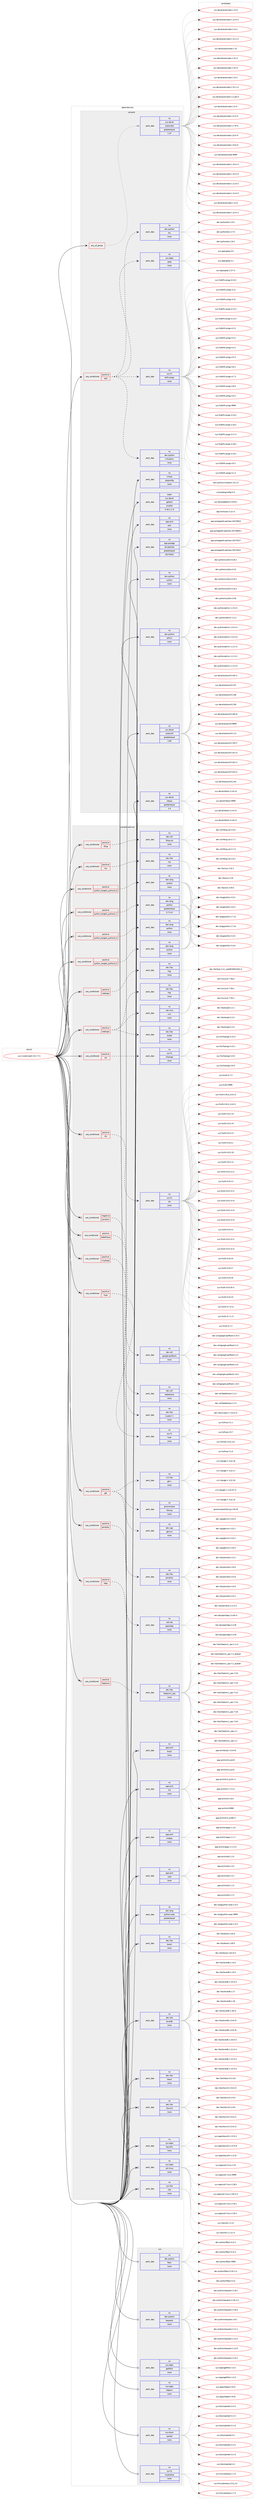 digraph prolog {

# *************
# Graph options
# *************

newrank=true;
concentrate=true;
compound=true;
graph [rankdir=LR,fontname=Helvetica,fontsize=10,ranksep=1.5];#, ranksep=2.5, nodesep=0.2];
edge  [arrowhead=vee];
node  [fontname=Helvetica,fontsize=10];

# **********
# The ebuild
# **********

subgraph cluster_leftcol {
color=gray;
rank=same;
label=<<i>ebuild</i>>;
id [label="sys-cluster/ceph-10.2.7-r1", color=red, width=4, href="../sys-cluster/ceph-10.2.7-r1.svg"];
}

# ****************
# The dependencies
# ****************

subgraph cluster_midcol {
color=gray;
label=<<i>dependencies</i>>;
subgraph cluster_compile {
fillcolor="#eeeeee";
style=filled;
label=<<i>compile</i>>;
subgraph any8058 {
dependency477680 [label=<<TABLE BORDER="0" CELLBORDER="1" CELLSPACING="0" CELLPADDING="4"><TR><TD CELLPADDING="10">any_of_group</TD></TR></TABLE>>, shape=none, color=red];subgraph pack354368 {
dependency477681 [label=<<TABLE BORDER="0" CELLBORDER="1" CELLSPACING="0" CELLPADDING="4" WIDTH="220"><TR><TD ROWSPAN="6" CELLPADDING="30">pack_dep</TD></TR><TR><TD WIDTH="110">no</TD></TR><TR><TD>sys-devel</TD></TR><TR><TD>automake</TD></TR><TR><TD>greaterequal</TD></TR><TR><TD>1.15</TD></TR></TABLE>>, shape=none, color=blue];
}
dependency477680:e -> dependency477681:w [weight=20,style="dotted",arrowhead="oinv"];
}
id:e -> dependency477680:w [weight=20,style="solid",arrowhead="vee"];
subgraph cond114979 {
dependency477682 [label=<<TABLE BORDER="0" CELLBORDER="1" CELLSPACING="0" CELLPADDING="4"><TR><TD ROWSPAN="3" CELLPADDING="10">use_conditional</TD></TR><TR><TD>positive</TD></TR><TR><TD>test</TD></TR></TABLE>>, shape=none, color=red];
subgraph pack354369 {
dependency477683 [label=<<TABLE BORDER="0" CELLBORDER="1" CELLSPACING="0" CELLPADDING="4" WIDTH="220"><TR><TD ROWSPAN="6" CELLPADDING="30">pack_dep</TD></TR><TR><TD WIDTH="110">no</TD></TR><TR><TD>sys-fs</TD></TR><TR><TD>btrfs-progs</TD></TR><TR><TD>none</TD></TR><TR><TD></TD></TR></TABLE>>, shape=none, color=blue];
}
dependency477682:e -> dependency477683:w [weight=20,style="dashed",arrowhead="vee"];
subgraph pack354370 {
dependency477684 [label=<<TABLE BORDER="0" CELLBORDER="1" CELLSPACING="0" CELLPADDING="4" WIDTH="220"><TR><TD ROWSPAN="6" CELLPADDING="30">pack_dep</TD></TR><TR><TD WIDTH="110">no</TD></TR><TR><TD>sys-apps</TD></TR><TR><TD>grep</TD></TR><TR><TD>none</TD></TR><TR><TD></TD></TR></TABLE>>, shape=none, color=blue];
}
dependency477682:e -> dependency477684:w [weight=20,style="dashed",arrowhead="vee"];
subgraph pack354371 {
dependency477685 [label=<<TABLE BORDER="0" CELLBORDER="1" CELLSPACING="0" CELLPADDING="4" WIDTH="220"><TR><TD ROWSPAN="6" CELLPADDING="30">pack_dep</TD></TR><TR><TD WIDTH="110">no</TD></TR><TR><TD>dev-python</TD></TR><TR><TD>tox</TD></TR><TR><TD>none</TD></TR><TR><TD></TD></TR></TABLE>>, shape=none, color=blue];
}
dependency477682:e -> dependency477685:w [weight=20,style="dashed",arrowhead="vee"];
subgraph pack354372 {
dependency477686 [label=<<TABLE BORDER="0" CELLBORDER="1" CELLSPACING="0" CELLPADDING="4" WIDTH="220"><TR><TD ROWSPAN="6" CELLPADDING="30">pack_dep</TD></TR><TR><TD WIDTH="110">no</TD></TR><TR><TD>dev-python</TD></TR><TR><TD>virtualenv</TD></TR><TR><TD>none</TD></TR><TR><TD></TD></TR></TABLE>>, shape=none, color=blue];
}
dependency477682:e -> dependency477686:w [weight=20,style="dashed",arrowhead="vee"];
}
id:e -> dependency477682:w [weight=20,style="solid",arrowhead="vee"];
subgraph pack354373 {
dependency477687 [label=<<TABLE BORDER="0" CELLBORDER="1" CELLSPACING="0" CELLPADDING="4" WIDTH="220"><TR><TD ROWSPAN="6" CELLPADDING="30">pack_dep</TD></TR><TR><TD WIDTH="110">no</TD></TR><TR><TD>app-arch</TD></TR><TR><TD>cpio</TD></TR><TR><TD>none</TD></TR><TR><TD></TD></TR></TABLE>>, shape=none, color=blue];
}
id:e -> dependency477687:w [weight=20,style="solid",arrowhead="vee"];
subgraph pack354374 {
dependency477688 [label=<<TABLE BORDER="0" CELLBORDER="1" CELLSPACING="0" CELLPADDING="4" WIDTH="220"><TR><TD ROWSPAN="6" CELLPADDING="30">pack_dep</TD></TR><TR><TD WIDTH="110">no</TD></TR><TR><TD>app-portage</TD></TR><TR><TD>elt-patches</TD></TR><TR><TD>greaterequal</TD></TR><TR><TD>20170422</TD></TR></TABLE>>, shape=none, color=blue];
}
id:e -> dependency477688:w [weight=20,style="solid",arrowhead="vee"];
subgraph pack354375 {
dependency477689 [label=<<TABLE BORDER="0" CELLBORDER="1" CELLSPACING="0" CELLPADDING="4" WIDTH="220"><TR><TD ROWSPAN="6" CELLPADDING="30">pack_dep</TD></TR><TR><TD WIDTH="110">no</TD></TR><TR><TD>dev-python</TD></TR><TR><TD>cython</TD></TR><TR><TD>none</TD></TR><TR><TD></TD></TR></TABLE>>, shape=none, color=blue];
}
id:e -> dependency477689:w [weight=20,style="solid",arrowhead="vee"];
subgraph pack354376 {
dependency477690 [label=<<TABLE BORDER="0" CELLBORDER="1" CELLSPACING="0" CELLPADDING="4" WIDTH="220"><TR><TD ROWSPAN="6" CELLPADDING="30">pack_dep</TD></TR><TR><TD WIDTH="110">no</TD></TR><TR><TD>dev-python</TD></TR><TR><TD>sphinx</TD></TR><TR><TD>none</TD></TR><TR><TD></TD></TR></TABLE>>, shape=none, color=blue];
}
id:e -> dependency477690:w [weight=20,style="solid",arrowhead="vee"];
subgraph pack354377 {
dependency477691 [label=<<TABLE BORDER="0" CELLBORDER="1" CELLSPACING="0" CELLPADDING="4" WIDTH="220"><TR><TD ROWSPAN="6" CELLPADDING="30">pack_dep</TD></TR><TR><TD WIDTH="110">no</TD></TR><TR><TD>sys-devel</TD></TR><TR><TD>autoconf</TD></TR><TR><TD>greaterequal</TD></TR><TR><TD>2.69</TD></TR></TABLE>>, shape=none, color=blue];
}
id:e -> dependency477691:w [weight=20,style="solid",arrowhead="vee"];
subgraph pack354378 {
dependency477692 [label=<<TABLE BORDER="0" CELLBORDER="1" CELLSPACING="0" CELLPADDING="4" WIDTH="220"><TR><TD ROWSPAN="6" CELLPADDING="30">pack_dep</TD></TR><TR><TD WIDTH="110">no</TD></TR><TR><TD>sys-devel</TD></TR><TR><TD>libtool</TD></TR><TR><TD>greaterequal</TD></TR><TR><TD>2.4</TD></TR></TABLE>>, shape=none, color=blue];
}
id:e -> dependency477692:w [weight=20,style="solid",arrowhead="vee"];
subgraph pack354379 {
dependency477693 [label=<<TABLE BORDER="0" CELLBORDER="1" CELLSPACING="0" CELLPADDING="4" WIDTH="220"><TR><TD ROWSPAN="6" CELLPADDING="30">pack_dep</TD></TR><TR><TD WIDTH="110">no</TD></TR><TR><TD>virtual</TD></TR><TR><TD>pkgconfig</TD></TR><TR><TD>none</TD></TR><TR><TD></TD></TR></TABLE>>, shape=none, color=blue];
}
id:e -> dependency477693:w [weight=20,style="solid",arrowhead="vee"];
subgraph pack354380 {
dependency477694 [label=<<TABLE BORDER="0" CELLBORDER="1" CELLSPACING="0" CELLPADDING="4" WIDTH="220"><TR><TD ROWSPAN="6" CELLPADDING="30">pack_dep</TD></TR><TR><TD WIDTH="110">weak</TD></TR><TR><TD>sys-devel</TD></TR><TR><TD>gettext</TD></TR><TR><TD>smaller</TD></TR><TR><TD>0.18.1.1-r3</TD></TR></TABLE>>, shape=none, color=blue];
}
id:e -> dependency477694:w [weight=20,style="solid",arrowhead="vee"];
}
subgraph cluster_compileandrun {
fillcolor="#eeeeee";
style=filled;
label=<<i>compile and run</i>>;
subgraph cond114980 {
dependency477695 [label=<<TABLE BORDER="0" CELLBORDER="1" CELLSPACING="0" CELLPADDING="4"><TR><TD ROWSPAN="3" CELLPADDING="10">use_conditional</TD></TR><TR><TD>negative</TD></TR><TR><TD>jemalloc</TD></TR></TABLE>>, shape=none, color=red];
subgraph pack354381 {
dependency477696 [label=<<TABLE BORDER="0" CELLBORDER="1" CELLSPACING="0" CELLPADDING="4" WIDTH="220"><TR><TD ROWSPAN="6" CELLPADDING="30">pack_dep</TD></TR><TR><TD WIDTH="110">no</TD></TR><TR><TD>dev-util</TD></TR><TR><TD>google-perftools</TD></TR><TR><TD>none</TD></TR><TR><TD></TD></TR></TABLE>>, shape=none, color=blue];
}
dependency477695:e -> dependency477696:w [weight=20,style="dashed",arrowhead="vee"];
}
id:e -> dependency477695:w [weight=20,style="solid",arrowhead="odotvee"];
subgraph cond114981 {
dependency477697 [label=<<TABLE BORDER="0" CELLBORDER="1" CELLSPACING="0" CELLPADDING="4"><TR><TD ROWSPAN="3" CELLPADDING="10">use_conditional</TD></TR><TR><TD>positive</TD></TR><TR><TD>babeltrace</TD></TR></TABLE>>, shape=none, color=red];
subgraph pack354382 {
dependency477698 [label=<<TABLE BORDER="0" CELLBORDER="1" CELLSPACING="0" CELLPADDING="4" WIDTH="220"><TR><TD ROWSPAN="6" CELLPADDING="30">pack_dep</TD></TR><TR><TD WIDTH="110">no</TD></TR><TR><TD>dev-util</TD></TR><TR><TD>babeltrace</TD></TR><TR><TD>none</TD></TR><TR><TD></TD></TR></TABLE>>, shape=none, color=blue];
}
dependency477697:e -> dependency477698:w [weight=20,style="dashed",arrowhead="vee"];
}
id:e -> dependency477697:w [weight=20,style="solid",arrowhead="odotvee"];
subgraph cond114982 {
dependency477699 [label=<<TABLE BORDER="0" CELLBORDER="1" CELLSPACING="0" CELLPADDING="4"><TR><TD ROWSPAN="3" CELLPADDING="10">use_conditional</TD></TR><TR><TD>positive</TD></TR><TR><TD>cryptopp</TD></TR></TABLE>>, shape=none, color=red];
subgraph pack354383 {
dependency477700 [label=<<TABLE BORDER="0" CELLBORDER="1" CELLSPACING="0" CELLPADDING="4" WIDTH="220"><TR><TD ROWSPAN="6" CELLPADDING="30">pack_dep</TD></TR><TR><TD WIDTH="110">no</TD></TR><TR><TD>dev-libs</TD></TR><TR><TD>crypto++</TD></TR><TR><TD>none</TD></TR><TR><TD></TD></TR></TABLE>>, shape=none, color=blue];
}
dependency477699:e -> dependency477700:w [weight=20,style="dashed",arrowhead="vee"];
}
id:e -> dependency477699:w [weight=20,style="solid",arrowhead="odotvee"];
subgraph cond114983 {
dependency477701 [label=<<TABLE BORDER="0" CELLBORDER="1" CELLSPACING="0" CELLPADDING="4"><TR><TD ROWSPAN="3" CELLPADDING="10">use_conditional</TD></TR><TR><TD>positive</TD></TR><TR><TD>fuse</TD></TR></TABLE>>, shape=none, color=red];
subgraph pack354384 {
dependency477702 [label=<<TABLE BORDER="0" CELLBORDER="1" CELLSPACING="0" CELLPADDING="4" WIDTH="220"><TR><TD ROWSPAN="6" CELLPADDING="30">pack_dep</TD></TR><TR><TD WIDTH="110">no</TD></TR><TR><TD>sys-fs</TD></TR><TR><TD>fuse</TD></TR><TR><TD>none</TD></TR><TR><TD></TD></TR></TABLE>>, shape=none, color=blue];
}
dependency477701:e -> dependency477702:w [weight=20,style="dashed",arrowhead="vee"];
}
id:e -> dependency477701:w [weight=20,style="solid",arrowhead="odotvee"];
subgraph cond114984 {
dependency477703 [label=<<TABLE BORDER="0" CELLBORDER="1" CELLSPACING="0" CELLPADDING="4"><TR><TD ROWSPAN="3" CELLPADDING="10">use_conditional</TD></TR><TR><TD>positive</TD></TR><TR><TD>gtk</TD></TR></TABLE>>, shape=none, color=red];
subgraph pack354385 {
dependency477704 [label=<<TABLE BORDER="0" CELLBORDER="1" CELLSPACING="0" CELLPADDING="4" WIDTH="220"><TR><TD ROWSPAN="6" CELLPADDING="30">pack_dep</TD></TR><TR><TD WIDTH="110">no</TD></TR><TR><TD>x11-libs</TD></TR><TR><TD>gtk+</TD></TR><TR><TD>none</TD></TR><TR><TD></TD></TR></TABLE>>, shape=none, color=blue];
}
dependency477703:e -> dependency477704:w [weight=20,style="dashed",arrowhead="vee"];
subgraph pack354386 {
dependency477705 [label=<<TABLE BORDER="0" CELLBORDER="1" CELLSPACING="0" CELLPADDING="4" WIDTH="220"><TR><TD ROWSPAN="6" CELLPADDING="30">pack_dep</TD></TR><TR><TD WIDTH="110">no</TD></TR><TR><TD>dev-cpp</TD></TR><TR><TD>gtkmm</TD></TR><TR><TD>none</TD></TR><TR><TD></TD></TR></TABLE>>, shape=none, color=blue];
}
dependency477703:e -> dependency477705:w [weight=20,style="dashed",arrowhead="vee"];
subgraph pack354387 {
dependency477706 [label=<<TABLE BORDER="0" CELLBORDER="1" CELLSPACING="0" CELLPADDING="4" WIDTH="220"><TR><TD ROWSPAN="6" CELLPADDING="30">pack_dep</TD></TR><TR><TD WIDTH="110">no</TD></TR><TR><TD>gnome-base</TD></TR><TR><TD>librsvg</TD></TR><TR><TD>none</TD></TR><TR><TD></TD></TR></TABLE>>, shape=none, color=blue];
}
dependency477703:e -> dependency477706:w [weight=20,style="dashed",arrowhead="vee"];
}
id:e -> dependency477703:w [weight=20,style="solid",arrowhead="odotvee"];
subgraph cond114985 {
dependency477707 [label=<<TABLE BORDER="0" CELLBORDER="1" CELLSPACING="0" CELLPADDING="4"><TR><TD ROWSPAN="3" CELLPADDING="10">use_conditional</TD></TR><TR><TD>positive</TD></TR><TR><TD>jemalloc</TD></TR></TABLE>>, shape=none, color=red];
subgraph pack354388 {
dependency477708 [label=<<TABLE BORDER="0" CELLBORDER="1" CELLSPACING="0" CELLPADDING="4" WIDTH="220"><TR><TD ROWSPAN="6" CELLPADDING="30">pack_dep</TD></TR><TR><TD WIDTH="110">no</TD></TR><TR><TD>dev-libs</TD></TR><TR><TD>jemalloc</TD></TR><TR><TD>none</TD></TR><TR><TD></TD></TR></TABLE>>, shape=none, color=blue];
}
dependency477707:e -> dependency477708:w [weight=20,style="dashed",arrowhead="vee"];
}
id:e -> dependency477707:w [weight=20,style="solid",arrowhead="odotvee"];
subgraph cond114986 {
dependency477709 [label=<<TABLE BORDER="0" CELLBORDER="1" CELLSPACING="0" CELLPADDING="4"><TR><TD ROWSPAN="3" CELLPADDING="10">use_conditional</TD></TR><TR><TD>positive</TD></TR><TR><TD>ldap</TD></TR></TABLE>>, shape=none, color=red];
subgraph pack354389 {
dependency477710 [label=<<TABLE BORDER="0" CELLBORDER="1" CELLSPACING="0" CELLPADDING="4" WIDTH="220"><TR><TD ROWSPAN="6" CELLPADDING="30">pack_dep</TD></TR><TR><TD WIDTH="110">no</TD></TR><TR><TD>net-nds</TD></TR><TR><TD>openldap</TD></TR><TR><TD>none</TD></TR><TR><TD></TD></TR></TABLE>>, shape=none, color=blue];
}
dependency477709:e -> dependency477710:w [weight=20,style="dashed",arrowhead="vee"];
}
id:e -> dependency477709:w [weight=20,style="solid",arrowhead="odotvee"];
subgraph cond114987 {
dependency477711 [label=<<TABLE BORDER="0" CELLBORDER="1" CELLSPACING="0" CELLPADDING="4"><TR><TD ROWSPAN="3" CELLPADDING="10">use_conditional</TD></TR><TR><TD>positive</TD></TR><TR><TD>libatomic</TD></TR></TABLE>>, shape=none, color=red];
subgraph pack354390 {
dependency477712 [label=<<TABLE BORDER="0" CELLBORDER="1" CELLSPACING="0" CELLPADDING="4" WIDTH="220"><TR><TD ROWSPAN="6" CELLPADDING="30">pack_dep</TD></TR><TR><TD WIDTH="110">no</TD></TR><TR><TD>dev-libs</TD></TR><TR><TD>libatomic_ops</TD></TR><TR><TD>none</TD></TR><TR><TD></TD></TR></TABLE>>, shape=none, color=blue];
}
dependency477711:e -> dependency477712:w [weight=20,style="dashed",arrowhead="vee"];
}
id:e -> dependency477711:w [weight=20,style="solid",arrowhead="odotvee"];
subgraph cond114988 {
dependency477713 [label=<<TABLE BORDER="0" CELLBORDER="1" CELLSPACING="0" CELLPADDING="4"><TR><TD ROWSPAN="3" CELLPADDING="10">use_conditional</TD></TR><TR><TD>positive</TD></TR><TR><TD>lttng</TD></TR></TABLE>>, shape=none, color=red];
subgraph pack354391 {
dependency477714 [label=<<TABLE BORDER="0" CELLBORDER="1" CELLSPACING="0" CELLPADDING="4" WIDTH="220"><TR><TD ROWSPAN="6" CELLPADDING="30">pack_dep</TD></TR><TR><TD WIDTH="110">no</TD></TR><TR><TD>dev-util</TD></TR><TR><TD>lttng-ust</TD></TR><TR><TD>none</TD></TR><TR><TD></TD></TR></TABLE>>, shape=none, color=blue];
}
dependency477713:e -> dependency477714:w [weight=20,style="dashed",arrowhead="vee"];
}
id:e -> dependency477713:w [weight=20,style="solid",arrowhead="odotvee"];
subgraph cond114989 {
dependency477715 [label=<<TABLE BORDER="0" CELLBORDER="1" CELLSPACING="0" CELLPADDING="4"><TR><TD ROWSPAN="3" CELLPADDING="10">use_conditional</TD></TR><TR><TD>positive</TD></TR><TR><TD>nss</TD></TR></TABLE>>, shape=none, color=red];
subgraph pack354392 {
dependency477716 [label=<<TABLE BORDER="0" CELLBORDER="1" CELLSPACING="0" CELLPADDING="4" WIDTH="220"><TR><TD ROWSPAN="6" CELLPADDING="30">pack_dep</TD></TR><TR><TD WIDTH="110">no</TD></TR><TR><TD>dev-libs</TD></TR><TR><TD>nss</TD></TR><TR><TD>none</TD></TR><TR><TD></TD></TR></TABLE>>, shape=none, color=blue];
}
dependency477715:e -> dependency477716:w [weight=20,style="dashed",arrowhead="vee"];
}
id:e -> dependency477715:w [weight=20,style="solid",arrowhead="odotvee"];
subgraph cond114990 {
dependency477717 [label=<<TABLE BORDER="0" CELLBORDER="1" CELLSPACING="0" CELLPADDING="4"><TR><TD ROWSPAN="3" CELLPADDING="10">use_conditional</TD></TR><TR><TD>positive</TD></TR><TR><TD>python_targets_python2_7</TD></TR></TABLE>>, shape=none, color=red];
subgraph pack354393 {
dependency477718 [label=<<TABLE BORDER="0" CELLBORDER="1" CELLSPACING="0" CELLPADDING="4" WIDTH="220"><TR><TD ROWSPAN="6" CELLPADDING="30">pack_dep</TD></TR><TR><TD WIDTH="110">no</TD></TR><TR><TD>dev-lang</TD></TR><TR><TD>python</TD></TR><TR><TD>greaterequal</TD></TR><TR><TD>2.7.5-r2</TD></TR></TABLE>>, shape=none, color=blue];
}
dependency477717:e -> dependency477718:w [weight=20,style="dashed",arrowhead="vee"];
}
id:e -> dependency477717:w [weight=20,style="solid",arrowhead="odotvee"];
subgraph cond114991 {
dependency477719 [label=<<TABLE BORDER="0" CELLBORDER="1" CELLSPACING="0" CELLPADDING="4"><TR><TD ROWSPAN="3" CELLPADDING="10">use_conditional</TD></TR><TR><TD>positive</TD></TR><TR><TD>python_targets_python3_4</TD></TR></TABLE>>, shape=none, color=red];
subgraph pack354394 {
dependency477720 [label=<<TABLE BORDER="0" CELLBORDER="1" CELLSPACING="0" CELLPADDING="4" WIDTH="220"><TR><TD ROWSPAN="6" CELLPADDING="30">pack_dep</TD></TR><TR><TD WIDTH="110">no</TD></TR><TR><TD>dev-lang</TD></TR><TR><TD>python</TD></TR><TR><TD>none</TD></TR><TR><TD></TD></TR></TABLE>>, shape=none, color=blue];
}
dependency477719:e -> dependency477720:w [weight=20,style="dashed",arrowhead="vee"];
}
id:e -> dependency477719:w [weight=20,style="solid",arrowhead="odotvee"];
subgraph cond114992 {
dependency477721 [label=<<TABLE BORDER="0" CELLBORDER="1" CELLSPACING="0" CELLPADDING="4"><TR><TD ROWSPAN="3" CELLPADDING="10">use_conditional</TD></TR><TR><TD>positive</TD></TR><TR><TD>python_targets_python3_5</TD></TR></TABLE>>, shape=none, color=red];
subgraph pack354395 {
dependency477722 [label=<<TABLE BORDER="0" CELLBORDER="1" CELLSPACING="0" CELLPADDING="4" WIDTH="220"><TR><TD ROWSPAN="6" CELLPADDING="30">pack_dep</TD></TR><TR><TD WIDTH="110">no</TD></TR><TR><TD>dev-lang</TD></TR><TR><TD>python</TD></TR><TR><TD>none</TD></TR><TR><TD></TD></TR></TABLE>>, shape=none, color=blue];
}
dependency477721:e -> dependency477722:w [weight=20,style="dashed",arrowhead="vee"];
}
id:e -> dependency477721:w [weight=20,style="solid",arrowhead="odotvee"];
subgraph cond114993 {
dependency477723 [label=<<TABLE BORDER="0" CELLBORDER="1" CELLSPACING="0" CELLPADDING="4"><TR><TD ROWSPAN="3" CELLPADDING="10">use_conditional</TD></TR><TR><TD>positive</TD></TR><TR><TD>python_targets_python3_6</TD></TR></TABLE>>, shape=none, color=red];
subgraph pack354396 {
dependency477724 [label=<<TABLE BORDER="0" CELLBORDER="1" CELLSPACING="0" CELLPADDING="4" WIDTH="220"><TR><TD ROWSPAN="6" CELLPADDING="30">pack_dep</TD></TR><TR><TD WIDTH="110">no</TD></TR><TR><TD>dev-lang</TD></TR><TR><TD>python</TD></TR><TR><TD>none</TD></TR><TR><TD></TD></TR></TABLE>>, shape=none, color=blue];
}
dependency477723:e -> dependency477724:w [weight=20,style="dashed",arrowhead="vee"];
}
id:e -> dependency477723:w [weight=20,style="solid",arrowhead="odotvee"];
subgraph cond114994 {
dependency477725 [label=<<TABLE BORDER="0" CELLBORDER="1" CELLSPACING="0" CELLPADDING="4"><TR><TD ROWSPAN="3" CELLPADDING="10">use_conditional</TD></TR><TR><TD>positive</TD></TR><TR><TD>radosgw</TD></TR></TABLE>>, shape=none, color=red];
subgraph pack354397 {
dependency477726 [label=<<TABLE BORDER="0" CELLBORDER="1" CELLSPACING="0" CELLPADDING="4" WIDTH="220"><TR><TD ROWSPAN="6" CELLPADDING="30">pack_dep</TD></TR><TR><TD WIDTH="110">no</TD></TR><TR><TD>dev-libs</TD></TR><TR><TD>fcgi</TD></TR><TR><TD>none</TD></TR><TR><TD></TD></TR></TABLE>>, shape=none, color=blue];
}
dependency477725:e -> dependency477726:w [weight=20,style="dashed",arrowhead="vee"];
}
id:e -> dependency477725:w [weight=20,style="solid",arrowhead="odotvee"];
subgraph cond114995 {
dependency477727 [label=<<TABLE BORDER="0" CELLBORDER="1" CELLSPACING="0" CELLPADDING="4"><TR><TD ROWSPAN="3" CELLPADDING="10">use_conditional</TD></TR><TR><TD>positive</TD></TR><TR><TD>radosgw</TD></TR></TABLE>>, shape=none, color=red];
subgraph pack354398 {
dependency477728 [label=<<TABLE BORDER="0" CELLBORDER="1" CELLSPACING="0" CELLPADDING="4" WIDTH="220"><TR><TD ROWSPAN="6" CELLPADDING="30">pack_dep</TD></TR><TR><TD WIDTH="110">no</TD></TR><TR><TD>dev-libs</TD></TR><TR><TD>fcgi</TD></TR><TR><TD>none</TD></TR><TR><TD></TD></TR></TABLE>>, shape=none, color=blue];
}
dependency477727:e -> dependency477728:w [weight=20,style="dashed",arrowhead="vee"];
subgraph pack354399 {
dependency477729 [label=<<TABLE BORDER="0" CELLBORDER="1" CELLSPACING="0" CELLPADDING="4" WIDTH="220"><TR><TD ROWSPAN="6" CELLPADDING="30">pack_dep</TD></TR><TR><TD WIDTH="110">no</TD></TR><TR><TD>dev-libs</TD></TR><TR><TD>expat</TD></TR><TR><TD>none</TD></TR><TR><TD></TD></TR></TABLE>>, shape=none, color=blue];
}
dependency477727:e -> dependency477729:w [weight=20,style="dashed",arrowhead="vee"];
subgraph pack354400 {
dependency477730 [label=<<TABLE BORDER="0" CELLBORDER="1" CELLSPACING="0" CELLPADDING="4" WIDTH="220"><TR><TD ROWSPAN="6" CELLPADDING="30">pack_dep</TD></TR><TR><TD WIDTH="110">no</TD></TR><TR><TD>net-misc</TD></TR><TR><TD>curl</TD></TR><TR><TD>none</TD></TR><TR><TD></TD></TR></TABLE>>, shape=none, color=blue];
}
dependency477727:e -> dependency477730:w [weight=20,style="dashed",arrowhead="vee"];
}
id:e -> dependency477727:w [weight=20,style="solid",arrowhead="odotvee"];
subgraph cond114996 {
dependency477731 [label=<<TABLE BORDER="0" CELLBORDER="1" CELLSPACING="0" CELLPADDING="4"><TR><TD ROWSPAN="3" CELLPADDING="10">use_conditional</TD></TR><TR><TD>positive</TD></TR><TR><TD>xfs</TD></TR></TABLE>>, shape=none, color=red];
subgraph pack354401 {
dependency477732 [label=<<TABLE BORDER="0" CELLBORDER="1" CELLSPACING="0" CELLPADDING="4" WIDTH="220"><TR><TD ROWSPAN="6" CELLPADDING="30">pack_dep</TD></TR><TR><TD WIDTH="110">no</TD></TR><TR><TD>sys-fs</TD></TR><TR><TD>xfsprogs</TD></TR><TR><TD>none</TD></TR><TR><TD></TD></TR></TABLE>>, shape=none, color=blue];
}
dependency477731:e -> dependency477732:w [weight=20,style="dashed",arrowhead="vee"];
}
id:e -> dependency477731:w [weight=20,style="solid",arrowhead="odotvee"];
subgraph cond114997 {
dependency477733 [label=<<TABLE BORDER="0" CELLBORDER="1" CELLSPACING="0" CELLPADDING="4"><TR><TD ROWSPAN="3" CELLPADDING="10">use_conditional</TD></TR><TR><TD>positive</TD></TR><TR><TD>zfs</TD></TR></TABLE>>, shape=none, color=red];
subgraph pack354402 {
dependency477734 [label=<<TABLE BORDER="0" CELLBORDER="1" CELLSPACING="0" CELLPADDING="4" WIDTH="220"><TR><TD ROWSPAN="6" CELLPADDING="30">pack_dep</TD></TR><TR><TD WIDTH="110">no</TD></TR><TR><TD>sys-fs</TD></TR><TR><TD>zfs</TD></TR><TR><TD>none</TD></TR><TR><TD></TD></TR></TABLE>>, shape=none, color=blue];
}
dependency477733:e -> dependency477734:w [weight=20,style="dashed",arrowhead="vee"];
}
id:e -> dependency477733:w [weight=20,style="solid",arrowhead="odotvee"];
subgraph pack354403 {
dependency477735 [label=<<TABLE BORDER="0" CELLBORDER="1" CELLSPACING="0" CELLPADDING="4" WIDTH="220"><TR><TD ROWSPAN="6" CELLPADDING="30">pack_dep</TD></TR><TR><TD WIDTH="110">no</TD></TR><TR><TD>app-arch</TD></TR><TR><TD>bzip2</TD></TR><TR><TD>none</TD></TR><TR><TD></TD></TR></TABLE>>, shape=none, color=blue];
}
id:e -> dependency477735:w [weight=20,style="solid",arrowhead="odotvee"];
subgraph pack354404 {
dependency477736 [label=<<TABLE BORDER="0" CELLBORDER="1" CELLSPACING="0" CELLPADDING="4" WIDTH="220"><TR><TD ROWSPAN="6" CELLPADDING="30">pack_dep</TD></TR><TR><TD WIDTH="110">no</TD></TR><TR><TD>app-arch</TD></TR><TR><TD>lz4</TD></TR><TR><TD>none</TD></TR><TR><TD></TD></TR></TABLE>>, shape=none, color=blue];
}
id:e -> dependency477736:w [weight=20,style="solid",arrowhead="odotvee"];
subgraph pack354405 {
dependency477737 [label=<<TABLE BORDER="0" CELLBORDER="1" CELLSPACING="0" CELLPADDING="4" WIDTH="220"><TR><TD ROWSPAN="6" CELLPADDING="30">pack_dep</TD></TR><TR><TD WIDTH="110">no</TD></TR><TR><TD>app-arch</TD></TR><TR><TD>snappy</TD></TR><TR><TD>none</TD></TR><TR><TD></TD></TR></TABLE>>, shape=none, color=blue];
}
id:e -> dependency477737:w [weight=20,style="solid",arrowhead="odotvee"];
subgraph pack354406 {
dependency477738 [label=<<TABLE BORDER="0" CELLBORDER="1" CELLSPACING="0" CELLPADDING="4" WIDTH="220"><TR><TD ROWSPAN="6" CELLPADDING="30">pack_dep</TD></TR><TR><TD WIDTH="110">no</TD></TR><TR><TD>app-arch</TD></TR><TR><TD>zstd</TD></TR><TR><TD>none</TD></TR><TR><TD></TD></TR></TABLE>>, shape=none, color=blue];
}
id:e -> dependency477738:w [weight=20,style="solid",arrowhead="odotvee"];
subgraph pack354407 {
dependency477739 [label=<<TABLE BORDER="0" CELLBORDER="1" CELLSPACING="0" CELLPADDING="4" WIDTH="220"><TR><TD ROWSPAN="6" CELLPADDING="30">pack_dep</TD></TR><TR><TD WIDTH="110">no</TD></TR><TR><TD>dev-lang</TD></TR><TR><TD>python-exec</TD></TR><TR><TD>greaterequal</TD></TR><TR><TD>2</TD></TR></TABLE>>, shape=none, color=blue];
}
id:e -> dependency477739:w [weight=20,style="solid",arrowhead="odotvee"];
subgraph pack354408 {
dependency477740 [label=<<TABLE BORDER="0" CELLBORDER="1" CELLSPACING="0" CELLPADDING="4" WIDTH="220"><TR><TD ROWSPAN="6" CELLPADDING="30">pack_dep</TD></TR><TR><TD WIDTH="110">no</TD></TR><TR><TD>dev-libs</TD></TR><TR><TD>boost</TD></TR><TR><TD>none</TD></TR><TR><TD></TD></TR></TABLE>>, shape=none, color=blue];
}
id:e -> dependency477740:w [weight=20,style="solid",arrowhead="odotvee"];
subgraph pack354409 {
dependency477741 [label=<<TABLE BORDER="0" CELLBORDER="1" CELLSPACING="0" CELLPADDING="4" WIDTH="220"><TR><TD ROWSPAN="6" CELLPADDING="30">pack_dep</TD></TR><TR><TD WIDTH="110">no</TD></TR><TR><TD>dev-libs</TD></TR><TR><TD>leveldb</TD></TR><TR><TD>none</TD></TR><TR><TD></TD></TR></TABLE>>, shape=none, color=blue];
}
id:e -> dependency477741:w [weight=20,style="solid",arrowhead="odotvee"];
subgraph pack354410 {
dependency477742 [label=<<TABLE BORDER="0" CELLBORDER="1" CELLSPACING="0" CELLPADDING="4" WIDTH="220"><TR><TD ROWSPAN="6" CELLPADDING="30">pack_dep</TD></TR><TR><TD WIDTH="110">no</TD></TR><TR><TD>dev-libs</TD></TR><TR><TD>libaio</TD></TR><TR><TD>none</TD></TR><TR><TD></TD></TR></TABLE>>, shape=none, color=blue];
}
id:e -> dependency477742:w [weight=20,style="solid",arrowhead="odotvee"];
subgraph pack354411 {
dependency477743 [label=<<TABLE BORDER="0" CELLBORDER="1" CELLSPACING="0" CELLPADDING="4" WIDTH="220"><TR><TD ROWSPAN="6" CELLPADDING="30">pack_dep</TD></TR><TR><TD WIDTH="110">no</TD></TR><TR><TD>dev-libs</TD></TR><TR><TD>libxml2</TD></TR><TR><TD>none</TD></TR><TR><TD></TD></TR></TABLE>>, shape=none, color=blue];
}
id:e -> dependency477743:w [weight=20,style="solid",arrowhead="odotvee"];
subgraph pack354412 {
dependency477744 [label=<<TABLE BORDER="0" CELLBORDER="1" CELLSPACING="0" CELLPADDING="4" WIDTH="220"><TR><TD ROWSPAN="6" CELLPADDING="30">pack_dep</TD></TR><TR><TD WIDTH="110">no</TD></TR><TR><TD>sys-apps</TD></TR><TR><TD>keyutils</TD></TR><TR><TD>none</TD></TR><TR><TD></TD></TR></TABLE>>, shape=none, color=blue];
}
id:e -> dependency477744:w [weight=20,style="solid",arrowhead="odotvee"];
subgraph pack354413 {
dependency477745 [label=<<TABLE BORDER="0" CELLBORDER="1" CELLSPACING="0" CELLPADDING="4" WIDTH="220"><TR><TD ROWSPAN="6" CELLPADDING="30">pack_dep</TD></TR><TR><TD WIDTH="110">no</TD></TR><TR><TD>sys-apps</TD></TR><TR><TD>util-linux</TD></TR><TR><TD>none</TD></TR><TR><TD></TD></TR></TABLE>>, shape=none, color=blue];
}
id:e -> dependency477745:w [weight=20,style="solid",arrowhead="odotvee"];
subgraph pack354414 {
dependency477746 [label=<<TABLE BORDER="0" CELLBORDER="1" CELLSPACING="0" CELLPADDING="4" WIDTH="220"><TR><TD ROWSPAN="6" CELLPADDING="30">pack_dep</TD></TR><TR><TD WIDTH="110">no</TD></TR><TR><TD>sys-libs</TD></TR><TR><TD>zlib</TD></TR><TR><TD>none</TD></TR><TR><TD></TD></TR></TABLE>>, shape=none, color=blue];
}
id:e -> dependency477746:w [weight=20,style="solid",arrowhead="odotvee"];
}
subgraph cluster_run {
fillcolor="#eeeeee";
style=filled;
label=<<i>run</i>>;
subgraph pack354415 {
dependency477747 [label=<<TABLE BORDER="0" CELLBORDER="1" CELLSPACING="0" CELLPADDING="4" WIDTH="220"><TR><TD ROWSPAN="6" CELLPADDING="30">pack_dep</TD></TR><TR><TD WIDTH="110">no</TD></TR><TR><TD>dev-python</TD></TR><TR><TD>flask</TD></TR><TR><TD>none</TD></TR><TR><TD></TD></TR></TABLE>>, shape=none, color=blue];
}
id:e -> dependency477747:w [weight=20,style="solid",arrowhead="odot"];
subgraph pack354416 {
dependency477748 [label=<<TABLE BORDER="0" CELLBORDER="1" CELLSPACING="0" CELLPADDING="4" WIDTH="220"><TR><TD ROWSPAN="6" CELLPADDING="30">pack_dep</TD></TR><TR><TD WIDTH="110">no</TD></TR><TR><TD>dev-python</TD></TR><TR><TD>requests</TD></TR><TR><TD>none</TD></TR><TR><TD></TD></TR></TABLE>>, shape=none, color=blue];
}
id:e -> dependency477748:w [weight=20,style="solid",arrowhead="odot"];
subgraph pack354417 {
dependency477749 [label=<<TABLE BORDER="0" CELLBORDER="1" CELLSPACING="0" CELLPADDING="4" WIDTH="220"><TR><TD ROWSPAN="6" CELLPADDING="30">pack_dep</TD></TR><TR><TD WIDTH="110">no</TD></TR><TR><TD>sys-apps</TD></TR><TR><TD>gptfdisk</TD></TR><TR><TD>none</TD></TR><TR><TD></TD></TR></TABLE>>, shape=none, color=blue];
}
id:e -> dependency477749:w [weight=20,style="solid",arrowhead="odot"];
subgraph pack354418 {
dependency477750 [label=<<TABLE BORDER="0" CELLBORDER="1" CELLSPACING="0" CELLPADDING="4" WIDTH="220"><TR><TD ROWSPAN="6" CELLPADDING="30">pack_dep</TD></TR><TR><TD WIDTH="110">no</TD></TR><TR><TD>sys-apps</TD></TR><TR><TD>hdparm</TD></TR><TR><TD>none</TD></TR><TR><TD></TD></TR></TABLE>>, shape=none, color=blue];
}
id:e -> dependency477750:w [weight=20,style="solid",arrowhead="odot"];
subgraph pack354419 {
dependency477751 [label=<<TABLE BORDER="0" CELLBORDER="1" CELLSPACING="0" CELLPADDING="4" WIDTH="220"><TR><TD ROWSPAN="6" CELLPADDING="30">pack_dep</TD></TR><TR><TD WIDTH="110">no</TD></TR><TR><TD>sys-block</TD></TR><TR><TD>parted</TD></TR><TR><TD>none</TD></TR><TR><TD></TD></TR></TABLE>>, shape=none, color=blue];
}
id:e -> dependency477751:w [weight=20,style="solid",arrowhead="odot"];
subgraph pack354420 {
dependency477752 [label=<<TABLE BORDER="0" CELLBORDER="1" CELLSPACING="0" CELLPADDING="4" WIDTH="220"><TR><TD ROWSPAN="6" CELLPADDING="30">pack_dep</TD></TR><TR><TD WIDTH="110">no</TD></TR><TR><TD>sys-fs</TD></TR><TR><TD>cryptsetup</TD></TR><TR><TD>none</TD></TR><TR><TD></TD></TR></TABLE>>, shape=none, color=blue];
}
id:e -> dependency477752:w [weight=20,style="solid",arrowhead="odot"];
}
}

# **************
# The candidates
# **************

subgraph cluster_choices {
rank=same;
color=gray;
label=<<i>candidates</i>>;

subgraph choice354368 {
color=black;
nodesep=1;
choice11512111545100101118101108479711711611110997107101454946494846514511449 [label="sys-devel/automake-1.10.3-r1", color=red, width=4,href="../sys-devel/automake-1.10.3-r1.svg"];
choice11512111545100101118101108479711711611110997107101454946494846514511450 [label="sys-devel/automake-1.10.3-r2", color=red, width=4,href="../sys-devel/automake-1.10.3-r2.svg"];
choice11512111545100101118101108479711711611110997107101454946494946544511449 [label="sys-devel/automake-1.11.6-r1", color=red, width=4,href="../sys-devel/automake-1.11.6-r1.svg"];
choice11512111545100101118101108479711711611110997107101454946494946544511450 [label="sys-devel/automake-1.11.6-r2", color=red, width=4,href="../sys-devel/automake-1.11.6-r2.svg"];
choice1151211154510010111810110847971171161111099710710145494649504654 [label="sys-devel/automake-1.12.6", color=red, width=4,href="../sys-devel/automake-1.12.6.svg"];
choice11512111545100101118101108479711711611110997107101454946495046544511449 [label="sys-devel/automake-1.12.6-r1", color=red, width=4,href="../sys-devel/automake-1.12.6-r1.svg"];
choice1151211154510010111810110847971171161111099710710145494649514652 [label="sys-devel/automake-1.13.4", color=red, width=4,href="../sys-devel/automake-1.13.4.svg"];
choice11512111545100101118101108479711711611110997107101454946495146524511449 [label="sys-devel/automake-1.13.4-r1", color=red, width=4,href="../sys-devel/automake-1.13.4-r1.svg"];
choice1151211154510010111810110847971171161111099710710145494649524649 [label="sys-devel/automake-1.14.1", color=red, width=4,href="../sys-devel/automake-1.14.1.svg"];
choice11512111545100101118101108479711711611110997107101454946495246494511449 [label="sys-devel/automake-1.14.1-r1", color=red, width=4,href="../sys-devel/automake-1.14.1-r1.svg"];
choice115121115451001011181011084797117116111109971071014549464953 [label="sys-devel/automake-1.15", color=red, width=4,href="../sys-devel/automake-1.15.svg"];
choice1151211154510010111810110847971171161111099710710145494649534511449 [label="sys-devel/automake-1.15-r1", color=red, width=4,href="../sys-devel/automake-1.15-r1.svg"];
choice1151211154510010111810110847971171161111099710710145494649534511450 [label="sys-devel/automake-1.15-r2", color=red, width=4,href="../sys-devel/automake-1.15-r2.svg"];
choice1151211154510010111810110847971171161111099710710145494649534649 [label="sys-devel/automake-1.15.1", color=red, width=4,href="../sys-devel/automake-1.15.1.svg"];
choice11512111545100101118101108479711711611110997107101454946495346494511449 [label="sys-devel/automake-1.15.1-r1", color=red, width=4,href="../sys-devel/automake-1.15.1-r1.svg"];
choice115121115451001011181011084797117116111109971071014549465295112544511450 [label="sys-devel/automake-1.4_p6-r2", color=red, width=4,href="../sys-devel/automake-1.4_p6-r2.svg"];
choice11512111545100101118101108479711711611110997107101454946534511450 [label="sys-devel/automake-1.5-r2", color=red, width=4,href="../sys-devel/automake-1.5-r2.svg"];
choice115121115451001011181011084797117116111109971071014549465446514511450 [label="sys-devel/automake-1.6.3-r2", color=red, width=4,href="../sys-devel/automake-1.6.3-r2.svg"];
choice115121115451001011181011084797117116111109971071014549465546574511451 [label="sys-devel/automake-1.7.9-r3", color=red, width=4,href="../sys-devel/automake-1.7.9-r3.svg"];
choice115121115451001011181011084797117116111109971071014549465646534511453 [label="sys-devel/automake-1.8.5-r5", color=red, width=4,href="../sys-devel/automake-1.8.5-r5.svg"];
choice115121115451001011181011084797117116111109971071014549465746544511452 [label="sys-devel/automake-1.9.6-r4", color=red, width=4,href="../sys-devel/automake-1.9.6-r4.svg"];
choice115121115451001011181011084797117116111109971071014557575757 [label="sys-devel/automake-9999", color=red, width=4,href="../sys-devel/automake-9999.svg"];
dependency477681:e -> choice11512111545100101118101108479711711611110997107101454946494846514511449:w [style=dotted,weight="100"];
dependency477681:e -> choice11512111545100101118101108479711711611110997107101454946494846514511450:w [style=dotted,weight="100"];
dependency477681:e -> choice11512111545100101118101108479711711611110997107101454946494946544511449:w [style=dotted,weight="100"];
dependency477681:e -> choice11512111545100101118101108479711711611110997107101454946494946544511450:w [style=dotted,weight="100"];
dependency477681:e -> choice1151211154510010111810110847971171161111099710710145494649504654:w [style=dotted,weight="100"];
dependency477681:e -> choice11512111545100101118101108479711711611110997107101454946495046544511449:w [style=dotted,weight="100"];
dependency477681:e -> choice1151211154510010111810110847971171161111099710710145494649514652:w [style=dotted,weight="100"];
dependency477681:e -> choice11512111545100101118101108479711711611110997107101454946495146524511449:w [style=dotted,weight="100"];
dependency477681:e -> choice1151211154510010111810110847971171161111099710710145494649524649:w [style=dotted,weight="100"];
dependency477681:e -> choice11512111545100101118101108479711711611110997107101454946495246494511449:w [style=dotted,weight="100"];
dependency477681:e -> choice115121115451001011181011084797117116111109971071014549464953:w [style=dotted,weight="100"];
dependency477681:e -> choice1151211154510010111810110847971171161111099710710145494649534511449:w [style=dotted,weight="100"];
dependency477681:e -> choice1151211154510010111810110847971171161111099710710145494649534511450:w [style=dotted,weight="100"];
dependency477681:e -> choice1151211154510010111810110847971171161111099710710145494649534649:w [style=dotted,weight="100"];
dependency477681:e -> choice11512111545100101118101108479711711611110997107101454946495346494511449:w [style=dotted,weight="100"];
dependency477681:e -> choice115121115451001011181011084797117116111109971071014549465295112544511450:w [style=dotted,weight="100"];
dependency477681:e -> choice11512111545100101118101108479711711611110997107101454946534511450:w [style=dotted,weight="100"];
dependency477681:e -> choice115121115451001011181011084797117116111109971071014549465446514511450:w [style=dotted,weight="100"];
dependency477681:e -> choice115121115451001011181011084797117116111109971071014549465546574511451:w [style=dotted,weight="100"];
dependency477681:e -> choice115121115451001011181011084797117116111109971071014549465646534511453:w [style=dotted,weight="100"];
dependency477681:e -> choice115121115451001011181011084797117116111109971071014549465746544511452:w [style=dotted,weight="100"];
dependency477681:e -> choice115121115451001011181011084797117116111109971071014557575757:w [style=dotted,weight="100"];
}
subgraph choice354369 {
color=black;
nodesep=1;
choice1151211154510211547981161141021154511211411110311545514649524650 [label="sys-fs/btrfs-progs-3.14.2", color=red, width=4,href="../sys-fs/btrfs-progs-3.14.2.svg"];
choice1151211154510211547981161141021154511211411110311545514649544650 [label="sys-fs/btrfs-progs-3.16.2", color=red, width=4,href="../sys-fs/btrfs-progs-3.16.2.svg"];
choice1151211154510211547981161141021154511211411110311545514649554651 [label="sys-fs/btrfs-progs-3.17.3", color=red, width=4,href="../sys-fs/btrfs-progs-3.17.3.svg"];
choice1151211154510211547981161141021154511211411110311545514649564650 [label="sys-fs/btrfs-progs-3.18.2", color=red, width=4,href="../sys-fs/btrfs-progs-3.18.2.svg"];
choice1151211154510211547981161141021154511211411110311545514649574649 [label="sys-fs/btrfs-progs-3.19.1", color=red, width=4,href="../sys-fs/btrfs-progs-3.19.1.svg"];
choice11512111545102115479811611410211545112114111103115455246484649 [label="sys-fs/btrfs-progs-4.0.1", color=red, width=4,href="../sys-fs/btrfs-progs-4.0.1.svg"];
choice11512111545102115479811611410211545112114111103115455246494650 [label="sys-fs/btrfs-progs-4.1.2", color=red, width=4,href="../sys-fs/btrfs-progs-4.1.2.svg"];
choice1151211154510211547981161141021154511211411110311545524649484650 [label="sys-fs/btrfs-progs-4.10.2", color=red, width=4,href="../sys-fs/btrfs-progs-4.10.2.svg"];
choice115121115451021154798116114102115451121141111031154552464949 [label="sys-fs/btrfs-progs-4.11", color=red, width=4,href="../sys-fs/btrfs-progs-4.11.svg"];
choice115121115451021154798116114102115451121141111031154552464950 [label="sys-fs/btrfs-progs-4.12", color=red, width=4,href="../sys-fs/btrfs-progs-4.12.svg"];
choice1151211154510211547981161141021154511211411110311545524649514650 [label="sys-fs/btrfs-progs-4.13.2", color=red, width=4,href="../sys-fs/btrfs-progs-4.13.2.svg"];
choice1151211154510211547981161141021154511211411110311545524649514651 [label="sys-fs/btrfs-progs-4.13.3", color=red, width=4,href="../sys-fs/btrfs-progs-4.13.3.svg"];
choice11512111545102115479811611410211545112114111103115455246504650 [label="sys-fs/btrfs-progs-4.2.2", color=red, width=4,href="../sys-fs/btrfs-progs-4.2.2.svg"];
choice11512111545102115479811611410211545112114111103115455246514649 [label="sys-fs/btrfs-progs-4.3.1", color=red, width=4,href="../sys-fs/btrfs-progs-4.3.1.svg"];
choice11512111545102115479811611410211545112114111103115455246524649 [label="sys-fs/btrfs-progs-4.4.1", color=red, width=4,href="../sys-fs/btrfs-progs-4.4.1.svg"];
choice11512111545102115479811611410211545112114111103115455246534651 [label="sys-fs/btrfs-progs-4.5.3", color=red, width=4,href="../sys-fs/btrfs-progs-4.5.3.svg"];
choice11512111545102115479811611410211545112114111103115455246544649 [label="sys-fs/btrfs-progs-4.6.1", color=red, width=4,href="../sys-fs/btrfs-progs-4.6.1.svg"];
choice11512111545102115479811611410211545112114111103115455246554651 [label="sys-fs/btrfs-progs-4.7.3", color=red, width=4,href="../sys-fs/btrfs-progs-4.7.3.svg"];
choice11512111545102115479811611410211545112114111103115455246564653 [label="sys-fs/btrfs-progs-4.8.5", color=red, width=4,href="../sys-fs/btrfs-progs-4.8.5.svg"];
choice11512111545102115479811611410211545112114111103115455246574649 [label="sys-fs/btrfs-progs-4.9.1", color=red, width=4,href="../sys-fs/btrfs-progs-4.9.1.svg"];
choice115121115451021154798116114102115451121141111031154557575757 [label="sys-fs/btrfs-progs-9999", color=red, width=4,href="../sys-fs/btrfs-progs-9999.svg"];
dependency477683:e -> choice1151211154510211547981161141021154511211411110311545514649524650:w [style=dotted,weight="100"];
dependency477683:e -> choice1151211154510211547981161141021154511211411110311545514649544650:w [style=dotted,weight="100"];
dependency477683:e -> choice1151211154510211547981161141021154511211411110311545514649554651:w [style=dotted,weight="100"];
dependency477683:e -> choice1151211154510211547981161141021154511211411110311545514649564650:w [style=dotted,weight="100"];
dependency477683:e -> choice1151211154510211547981161141021154511211411110311545514649574649:w [style=dotted,weight="100"];
dependency477683:e -> choice11512111545102115479811611410211545112114111103115455246484649:w [style=dotted,weight="100"];
dependency477683:e -> choice11512111545102115479811611410211545112114111103115455246494650:w [style=dotted,weight="100"];
dependency477683:e -> choice1151211154510211547981161141021154511211411110311545524649484650:w [style=dotted,weight="100"];
dependency477683:e -> choice115121115451021154798116114102115451121141111031154552464949:w [style=dotted,weight="100"];
dependency477683:e -> choice115121115451021154798116114102115451121141111031154552464950:w [style=dotted,weight="100"];
dependency477683:e -> choice1151211154510211547981161141021154511211411110311545524649514650:w [style=dotted,weight="100"];
dependency477683:e -> choice1151211154510211547981161141021154511211411110311545524649514651:w [style=dotted,weight="100"];
dependency477683:e -> choice11512111545102115479811611410211545112114111103115455246504650:w [style=dotted,weight="100"];
dependency477683:e -> choice11512111545102115479811611410211545112114111103115455246514649:w [style=dotted,weight="100"];
dependency477683:e -> choice11512111545102115479811611410211545112114111103115455246524649:w [style=dotted,weight="100"];
dependency477683:e -> choice11512111545102115479811611410211545112114111103115455246534651:w [style=dotted,weight="100"];
dependency477683:e -> choice11512111545102115479811611410211545112114111103115455246544649:w [style=dotted,weight="100"];
dependency477683:e -> choice11512111545102115479811611410211545112114111103115455246554651:w [style=dotted,weight="100"];
dependency477683:e -> choice11512111545102115479811611410211545112114111103115455246564653:w [style=dotted,weight="100"];
dependency477683:e -> choice11512111545102115479811611410211545112114111103115455246574649:w [style=dotted,weight="100"];
dependency477683:e -> choice115121115451021154798116114102115451121141111031154557575757:w [style=dotted,weight="100"];
}
subgraph choice354370 {
color=black;
nodesep=1;
choice11512111545971121121154710311410111245504650554511449 [label="sys-apps/grep-2.27-r1", color=red, width=4,href="../sys-apps/grep-2.27-r1.svg"];
choice11512111545971121121154710311410111245514648 [label="sys-apps/grep-3.0", color=red, width=4,href="../sys-apps/grep-3.0.svg"];
choice11512111545971121121154710311410111245514649 [label="sys-apps/grep-3.1", color=red, width=4,href="../sys-apps/grep-3.1.svg"];
dependency477684:e -> choice11512111545971121121154710311410111245504650554511449:w [style=dotted,weight="100"];
dependency477684:e -> choice11512111545971121121154710311410111245514648:w [style=dotted,weight="100"];
dependency477684:e -> choice11512111545971121121154710311410111245514649:w [style=dotted,weight="100"];
}
subgraph choice354371 {
color=black;
nodesep=1;
choice1001011184511212111610411111047116111120455046554648 [label="dev-python/tox-2.7.0", color=red, width=4,href="../dev-python/tox-2.7.0.svg"];
choice1001011184511212111610411111047116111120455046564649 [label="dev-python/tox-2.8.1", color=red, width=4,href="../dev-python/tox-2.8.1.svg"];
choice1001011184511212111610411111047116111120455046574649 [label="dev-python/tox-2.9.1", color=red, width=4,href="../dev-python/tox-2.9.1.svg"];
dependency477685:e -> choice1001011184511212111610411111047116111120455046554648:w [style=dotted,weight="100"];
dependency477685:e -> choice1001011184511212111610411111047116111120455046564649:w [style=dotted,weight="100"];
dependency477685:e -> choice1001011184511212111610411111047116111120455046574649:w [style=dotted,weight="100"];
}
subgraph choice354372 {
color=black;
nodesep=1;
choice10010111845112121116104111110471181051141161179710810111011845495346494648 [label="dev-python/virtualenv-15.1.0", color=red, width=4,href="../dev-python/virtualenv-15.1.0.svg"];
dependency477686:e -> choice10010111845112121116104111110471181051141161179710810111011845495346494648:w [style=dotted,weight="100"];
}
subgraph choice354373 {
color=black;
nodesep=1;
choice97112112459711499104479911210511145504649504511449 [label="app-arch/cpio-2.12-r1", color=red, width=4,href="../app-arch/cpio-2.12-r1.svg"];
dependency477687:e -> choice97112112459711499104479911210511145504649504511449:w [style=dotted,weight="100"];
}
subgraph choice354374 {
color=black;
nodesep=1;
choice97112112451121111141169710310147101108116451129711699104101115455048495548514955 [label="app-portage/elt-patches-20170317", color=red, width=4,href="../app-portage/elt-patches-20170317.svg"];
choice97112112451121111141169710310147101108116451129711699104101115455048495548525050 [label="app-portage/elt-patches-20170422", color=red, width=4,href="../app-portage/elt-patches-20170422.svg"];
choice97112112451121111141169710310147101108116451129711699104101115455048495548564953 [label="app-portage/elt-patches-20170815", color=red, width=4,href="../app-portage/elt-patches-20170815.svg"];
choice971121124511211111411697103101471011081164511297116991041011154550484955485650544649 [label="app-portage/elt-patches-20170826.1", color=red, width=4,href="../app-portage/elt-patches-20170826.1.svg"];
dependency477688:e -> choice97112112451121111141169710310147101108116451129711699104101115455048495548514955:w [style=dotted,weight="100"];
dependency477688:e -> choice97112112451121111141169710310147101108116451129711699104101115455048495548525050:w [style=dotted,weight="100"];
dependency477688:e -> choice97112112451121111141169710310147101108116451129711699104101115455048495548564953:w [style=dotted,weight="100"];
dependency477688:e -> choice971121124511211111411697103101471011081164511297116991041011154550484955485650544649:w [style=dotted,weight="100"];
}
subgraph choice354375 {
color=black;
nodesep=1;
choice1001011184511212111610411111047991211161041111104548465050 [label="dev-python/cython-0.22", color=red, width=4,href="../dev-python/cython-0.22.svg"];
choice10010111845112121116104111110479912111610411111045484650524649 [label="dev-python/cython-0.24.1", color=red, width=4,href="../dev-python/cython-0.24.1.svg"];
choice10010111845112121116104111110479912111610411111045484650534650 [label="dev-python/cython-0.25.2", color=red, width=4,href="../dev-python/cython-0.25.2.svg"];
choice1001011184511212111610411111047991211161041111104548465054 [label="dev-python/cython-0.26", color=red, width=4,href="../dev-python/cython-0.26.svg"];
choice10010111845112121116104111110479912111610411111045484650544649 [label="dev-python/cython-0.26.1", color=red, width=4,href="../dev-python/cython-0.26.1.svg"];
dependency477689:e -> choice1001011184511212111610411111047991211161041111104548465050:w [style=dotted,weight="100"];
dependency477689:e -> choice10010111845112121116104111110479912111610411111045484650524649:w [style=dotted,weight="100"];
dependency477689:e -> choice10010111845112121116104111110479912111610411111045484650534650:w [style=dotted,weight="100"];
dependency477689:e -> choice1001011184511212111610411111047991211161041111104548465054:w [style=dotted,weight="100"];
dependency477689:e -> choice10010111845112121116104111110479912111610411111045484650544649:w [style=dotted,weight="100"];
}
subgraph choice354376 {
color=black;
nodesep=1;
choice10010111845112121116104111110471151121041051101204549465046504511449 [label="dev-python/sphinx-1.2.2-r1", color=red, width=4,href="../dev-python/sphinx-1.2.2-r1.svg"];
choice10010111845112121116104111110471151121041051101204549465046514511449 [label="dev-python/sphinx-1.2.3-r1", color=red, width=4,href="../dev-python/sphinx-1.2.3-r1.svg"];
choice10010111845112121116104111110471151121041051101204549465146494511450 [label="dev-python/sphinx-1.3.1-r2", color=red, width=4,href="../dev-python/sphinx-1.3.1-r2.svg"];
choice10010111845112121116104111110471151121041051101204549465146534511449 [label="dev-python/sphinx-1.3.5-r1", color=red, width=4,href="../dev-python/sphinx-1.3.5-r1.svg"];
choice1001011184511212111610411111047115112104105110120454946534650 [label="dev-python/sphinx-1.5.2", color=red, width=4,href="../dev-python/sphinx-1.5.2.svg"];
choice10010111845112121116104111110471151121041051101204549465446514511449 [label="dev-python/sphinx-1.6.3-r1", color=red, width=4,href="../dev-python/sphinx-1.6.3-r1.svg"];
choice10010111845112121116104111110471151121041051101204549465446514511450 [label="dev-python/sphinx-1.6.3-r2", color=red, width=4,href="../dev-python/sphinx-1.6.3-r2.svg"];
dependency477690:e -> choice10010111845112121116104111110471151121041051101204549465046504511449:w [style=dotted,weight="100"];
dependency477690:e -> choice10010111845112121116104111110471151121041051101204549465046514511449:w [style=dotted,weight="100"];
dependency477690:e -> choice10010111845112121116104111110471151121041051101204549465146494511450:w [style=dotted,weight="100"];
dependency477690:e -> choice10010111845112121116104111110471151121041051101204549465146534511449:w [style=dotted,weight="100"];
dependency477690:e -> choice1001011184511212111610411111047115112104105110120454946534650:w [style=dotted,weight="100"];
dependency477690:e -> choice10010111845112121116104111110471151121041051101204549465446514511449:w [style=dotted,weight="100"];
dependency477690:e -> choice10010111845112121116104111110471151121041051101204549465446514511450:w [style=dotted,weight="100"];
}
subgraph choice354377 {
color=black;
nodesep=1;
choice115121115451001011181011084797117116111991111101024550464951 [label="sys-devel/autoconf-2.13", color=red, width=4,href="../sys-devel/autoconf-2.13.svg"];
choice1151211154510010111810110847971171161119911111010245504653574511455 [label="sys-devel/autoconf-2.59-r7", color=red, width=4,href="../sys-devel/autoconf-2.59-r7.svg"];
choice1151211154510010111810110847971171161119911111010245504654494511450 [label="sys-devel/autoconf-2.61-r2", color=red, width=4,href="../sys-devel/autoconf-2.61-r2.svg"];
choice1151211154510010111810110847971171161119911111010245504654504511449 [label="sys-devel/autoconf-2.62-r1", color=red, width=4,href="../sys-devel/autoconf-2.62-r1.svg"];
choice1151211154510010111810110847971171161119911111010245504654514511449 [label="sys-devel/autoconf-2.63-r1", color=red, width=4,href="../sys-devel/autoconf-2.63-r1.svg"];
choice115121115451001011181011084797117116111991111101024550465452 [label="sys-devel/autoconf-2.64", color=red, width=4,href="../sys-devel/autoconf-2.64.svg"];
choice1151211154510010111810110847971171161119911111010245504654534511449 [label="sys-devel/autoconf-2.65-r1", color=red, width=4,href="../sys-devel/autoconf-2.65-r1.svg"];
choice115121115451001011181011084797117116111991111101024550465455 [label="sys-devel/autoconf-2.67", color=red, width=4,href="../sys-devel/autoconf-2.67.svg"];
choice115121115451001011181011084797117116111991111101024550465456 [label="sys-devel/autoconf-2.68", color=red, width=4,href="../sys-devel/autoconf-2.68.svg"];
choice115121115451001011181011084797117116111991111101024550465457 [label="sys-devel/autoconf-2.69", color=red, width=4,href="../sys-devel/autoconf-2.69.svg"];
choice1151211154510010111810110847971171161119911111010245504654574511452 [label="sys-devel/autoconf-2.69-r4", color=red, width=4,href="../sys-devel/autoconf-2.69-r4.svg"];
choice115121115451001011181011084797117116111991111101024557575757 [label="sys-devel/autoconf-9999", color=red, width=4,href="../sys-devel/autoconf-9999.svg"];
dependency477691:e -> choice115121115451001011181011084797117116111991111101024550464951:w [style=dotted,weight="100"];
dependency477691:e -> choice1151211154510010111810110847971171161119911111010245504653574511455:w [style=dotted,weight="100"];
dependency477691:e -> choice1151211154510010111810110847971171161119911111010245504654494511450:w [style=dotted,weight="100"];
dependency477691:e -> choice1151211154510010111810110847971171161119911111010245504654504511449:w [style=dotted,weight="100"];
dependency477691:e -> choice1151211154510010111810110847971171161119911111010245504654514511449:w [style=dotted,weight="100"];
dependency477691:e -> choice115121115451001011181011084797117116111991111101024550465452:w [style=dotted,weight="100"];
dependency477691:e -> choice1151211154510010111810110847971171161119911111010245504654534511449:w [style=dotted,weight="100"];
dependency477691:e -> choice115121115451001011181011084797117116111991111101024550465455:w [style=dotted,weight="100"];
dependency477691:e -> choice115121115451001011181011084797117116111991111101024550465456:w [style=dotted,weight="100"];
dependency477691:e -> choice115121115451001011181011084797117116111991111101024550465457:w [style=dotted,weight="100"];
dependency477691:e -> choice1151211154510010111810110847971171161119911111010245504654574511452:w [style=dotted,weight="100"];
dependency477691:e -> choice115121115451001011181011084797117116111991111101024557575757:w [style=dotted,weight="100"];
}
subgraph choice354378 {
color=black;
nodesep=1;
choice1151211154510010111810110847108105981161111111084550465246544511450 [label="sys-devel/libtool-2.4.6-r2", color=red, width=4,href="../sys-devel/libtool-2.4.6-r2.svg"];
choice1151211154510010111810110847108105981161111111084550465246544511451 [label="sys-devel/libtool-2.4.6-r3", color=red, width=4,href="../sys-devel/libtool-2.4.6-r3.svg"];
choice1151211154510010111810110847108105981161111111084550465246544511452 [label="sys-devel/libtool-2.4.6-r4", color=red, width=4,href="../sys-devel/libtool-2.4.6-r4.svg"];
choice1151211154510010111810110847108105981161111111084557575757 [label="sys-devel/libtool-9999", color=red, width=4,href="../sys-devel/libtool-9999.svg"];
dependency477692:e -> choice1151211154510010111810110847108105981161111111084550465246544511450:w [style=dotted,weight="100"];
dependency477692:e -> choice1151211154510010111810110847108105981161111111084550465246544511451:w [style=dotted,weight="100"];
dependency477692:e -> choice1151211154510010111810110847108105981161111111084550465246544511452:w [style=dotted,weight="100"];
dependency477692:e -> choice1151211154510010111810110847108105981161111111084557575757:w [style=dotted,weight="100"];
}
subgraph choice354379 {
color=black;
nodesep=1;
choice11810511411611797108471121071039911111010210510345484511449 [label="virtual/pkgconfig-0-r1", color=red, width=4,href="../virtual/pkgconfig-0-r1.svg"];
dependency477693:e -> choice11810511411611797108471121071039911111010210510345484511449:w [style=dotted,weight="100"];
}
subgraph choice354380 {
color=black;
nodesep=1;
choice1151211154510010111810110847103101116116101120116454846495746564649 [label="sys-devel/gettext-0.19.8.1", color=red, width=4,href="../sys-devel/gettext-0.19.8.1.svg"];
dependency477694:e -> choice1151211154510010111810110847103101116116101120116454846495746564649:w [style=dotted,weight="100"];
}
subgraph choice354381 {
color=black;
nodesep=1;
choice100101118451171161051084710311111110310810145112101114102116111111108115454946564651 [label="dev-util/google-perftools-1.8.3", color=red, width=4,href="../dev-util/google-perftools-1.8.3.svg"];
choice100101118451171161051084710311111110310810145112101114102116111111108115455046484511450 [label="dev-util/google-perftools-2.0-r2", color=red, width=4,href="../dev-util/google-perftools-2.0-r2.svg"];
choice10010111845117116105108471031111111031081014511210111410211611111110811545504652 [label="dev-util/google-perftools-2.4", color=red, width=4,href="../dev-util/google-perftools-2.4.svg"];
choice10010111845117116105108471031111111031081014511210111410211611111110811545504653 [label="dev-util/google-perftools-2.5", color=red, width=4,href="../dev-util/google-perftools-2.5.svg"];
choice10010111845117116105108471031111111031081014511210111410211611111110811545504654 [label="dev-util/google-perftools-2.6", color=red, width=4,href="../dev-util/google-perftools-2.6.svg"];
choice100101118451171161051084710311111110310810145112101114102116111111108115455046544649 [label="dev-util/google-perftools-2.6.1", color=red, width=4,href="../dev-util/google-perftools-2.6.1.svg"];
dependency477696:e -> choice100101118451171161051084710311111110310810145112101114102116111111108115454946564651:w [style=dotted,weight="100"];
dependency477696:e -> choice100101118451171161051084710311111110310810145112101114102116111111108115455046484511450:w [style=dotted,weight="100"];
dependency477696:e -> choice10010111845117116105108471031111111031081014511210111410211611111110811545504652:w [style=dotted,weight="100"];
dependency477696:e -> choice10010111845117116105108471031111111031081014511210111410211611111110811545504653:w [style=dotted,weight="100"];
dependency477696:e -> choice10010111845117116105108471031111111031081014511210111410211611111110811545504654:w [style=dotted,weight="100"];
dependency477696:e -> choice100101118451171161051084710311111110310810145112101114102116111111108115455046544649:w [style=dotted,weight="100"];
}
subgraph choice354382 {
color=black;
nodesep=1;
choice10010111845117116105108479897981011081161149799101454946504651 [label="dev-util/babeltrace-1.2.3", color=red, width=4,href="../dev-util/babeltrace-1.2.3.svg"];
choice10010111845117116105108479897981011081161149799101454946504652 [label="dev-util/babeltrace-1.2.4", color=red, width=4,href="../dev-util/babeltrace-1.2.4.svg"];
dependency477698:e -> choice10010111845117116105108479897981011081161149799101454946504651:w [style=dotted,weight="100"];
dependency477698:e -> choice10010111845117116105108479897981011081161149799101454946504652:w [style=dotted,weight="100"];
}
subgraph choice354383 {
color=black;
nodesep=1;
choice1001011184510810598115479911412111211611143434553465446534511449 [label="dev-libs/crypto++-5.6.5-r1", color=red, width=4,href="../dev-libs/crypto++-5.6.5-r1.svg"];
dependency477700:e -> choice1001011184510810598115479911412111211611143434553465446534511449:w [style=dotted,weight="100"];
}
subgraph choice354384 {
color=black;
nodesep=1;
choice1151211154510211547102117115101455046574655 [label="sys-fs/fuse-2.9.7", color=red, width=4,href="../sys-fs/fuse-2.9.7.svg"];
choice1151211154510211547102117115101455146484648951149951 [label="sys-fs/fuse-3.0.0_rc3", color=red, width=4,href="../sys-fs/fuse-3.0.0_rc3.svg"];
choice1151211154510211547102117115101455146494648 [label="sys-fs/fuse-3.1.0", color=red, width=4,href="../sys-fs/fuse-3.1.0.svg"];
choice1151211154510211547102117115101455146494649 [label="sys-fs/fuse-3.1.1", color=red, width=4,href="../sys-fs/fuse-3.1.1.svg"];
dependency477702:e -> choice1151211154510211547102117115101455046574655:w [style=dotted,weight="100"];
dependency477702:e -> choice1151211154510211547102117115101455146484648951149951:w [style=dotted,weight="100"];
dependency477702:e -> choice1151211154510211547102117115101455146494648:w [style=dotted,weight="100"];
dependency477702:e -> choice1151211154510211547102117115101455146494649:w [style=dotted,weight="100"];
}
subgraph choice354385 {
color=black;
nodesep=1;
choice12049494510810598115471031161074345504650524651494511449 [label="x11-libs/gtk+-2.24.31-r1", color=red, width=4,href="../x11-libs/gtk+-2.24.31-r1.svg"];
choice1204949451081059811547103116107434551465050464953 [label="x11-libs/gtk+-3.22.15", color=red, width=4,href="../x11-libs/gtk+-3.22.15.svg"];
choice1204949451081059811547103116107434551465050464954 [label="x11-libs/gtk+-3.22.16", color=red, width=4,href="../x11-libs/gtk+-3.22.16.svg"];
choice1204949451081059811547103116107434551465050464955 [label="x11-libs/gtk+-3.22.17", color=red, width=4,href="../x11-libs/gtk+-3.22.17.svg"];
choice1204949451081059811547103116107434551465050464957 [label="x11-libs/gtk+-3.22.19", color=red, width=4,href="../x11-libs/gtk+-3.22.19.svg"];
dependency477704:e -> choice12049494510810598115471031161074345504650524651494511449:w [style=dotted,weight="100"];
dependency477704:e -> choice1204949451081059811547103116107434551465050464953:w [style=dotted,weight="100"];
dependency477704:e -> choice1204949451081059811547103116107434551465050464954:w [style=dotted,weight="100"];
dependency477704:e -> choice1204949451081059811547103116107434551465050464955:w [style=dotted,weight="100"];
dependency477704:e -> choice1204949451081059811547103116107434551465050464957:w [style=dotted,weight="100"];
}
subgraph choice354386 {
color=black;
nodesep=1;
choice10010111845991121124710311610710910945504650524653 [label="dev-cpp/gtkmm-2.24.5", color=red, width=4,href="../dev-cpp/gtkmm-2.24.5.svg"];
choice10010111845991121124710311610710910945514650504648 [label="dev-cpp/gtkmm-3.22.0", color=red, width=4,href="../dev-cpp/gtkmm-3.22.0.svg"];
choice10010111845991121124710311610710910945514650504649 [label="dev-cpp/gtkmm-3.22.1", color=red, width=4,href="../dev-cpp/gtkmm-3.22.1.svg"];
choice10010111845991121124710311610710910945514650504650 [label="dev-cpp/gtkmm-3.22.2", color=red, width=4,href="../dev-cpp/gtkmm-3.22.2.svg"];
dependency477705:e -> choice10010111845991121124710311610710910945504650524653:w [style=dotted,weight="100"];
dependency477705:e -> choice10010111845991121124710311610710910945514650504648:w [style=dotted,weight="100"];
dependency477705:e -> choice10010111845991121124710311610710910945514650504649:w [style=dotted,weight="100"];
dependency477705:e -> choice10010111845991121124710311610710910945514650504650:w [style=dotted,weight="100"];
}
subgraph choice354387 {
color=black;
nodesep=1;
choice10311011110910145989711510147108105981141151181034550465248464956 [label="gnome-base/librsvg-2.40.18", color=red, width=4,href="../gnome-base/librsvg-2.40.18.svg"];
dependency477706:e -> choice10311011110910145989711510147108105981141151181034550465248464956:w [style=dotted,weight="100"];
}
subgraph choice354388 {
color=black;
nodesep=1;
choice10010111845108105981154710610110997108108111994550465046534511449 [label="dev-libs/jemalloc-2.2.5-r1", color=red, width=4,href="../dev-libs/jemalloc-2.2.5-r1.svg"];
choice1001011184510810598115471061011099710810811199455146514649 [label="dev-libs/jemalloc-3.3.1", color=red, width=4,href="../dev-libs/jemalloc-3.3.1.svg"];
choice1001011184510810598115471061011099710810811199455146544648 [label="dev-libs/jemalloc-3.6.0", color=red, width=4,href="../dev-libs/jemalloc-3.6.0.svg"];
choice1001011184510810598115471061011099710810811199455246524648 [label="dev-libs/jemalloc-4.4.0", color=red, width=4,href="../dev-libs/jemalloc-4.4.0.svg"];
choice1001011184510810598115471061011099710810811199455246534648 [label="dev-libs/jemalloc-4.5.0", color=red, width=4,href="../dev-libs/jemalloc-4.5.0.svg"];
choice1001011184510810598115471061011099710810811199455346484649 [label="dev-libs/jemalloc-5.0.1", color=red, width=4,href="../dev-libs/jemalloc-5.0.1.svg"];
dependency477708:e -> choice10010111845108105981154710610110997108108111994550465046534511449:w [style=dotted,weight="100"];
dependency477708:e -> choice1001011184510810598115471061011099710810811199455146514649:w [style=dotted,weight="100"];
dependency477708:e -> choice1001011184510810598115471061011099710810811199455146544648:w [style=dotted,weight="100"];
dependency477708:e -> choice1001011184510810598115471061011099710810811199455246524648:w [style=dotted,weight="100"];
dependency477708:e -> choice1001011184510810598115471061011099710810811199455246534648:w [style=dotted,weight="100"];
dependency477708:e -> choice1001011184510810598115471061011099710810811199455346484649:w [style=dotted,weight="100"];
}
subgraph choice354389 {
color=black;
nodesep=1;
choice11010111645110100115471111121011101081009711245504652465252 [label="net-nds/openldap-2.4.44", color=red, width=4,href="../net-nds/openldap-2.4.44.svg"];
choice110101116451101001154711111210111010810097112455046524652524511449 [label="net-nds/openldap-2.4.44-r1", color=red, width=4,href="../net-nds/openldap-2.4.44-r1.svg"];
choice11010111645110100115471111121011101081009711245504652465253 [label="net-nds/openldap-2.4.45", color=red, width=4,href="../net-nds/openldap-2.4.45.svg"];
dependency477710:e -> choice11010111645110100115471111121011101081009711245504652465252:w [style=dotted,weight="100"];
dependency477710:e -> choice110101116451101001154711111210111010810097112455046524652524511449:w [style=dotted,weight="100"];
dependency477710:e -> choice11010111645110100115471111121011101081009711245504652465253:w [style=dotted,weight="100"];
}
subgraph choice354390 {
color=black;
nodesep=1;
choice1001011184510810598115471081059897116111109105999511111211545494649 [label="dev-libs/libatomic_ops-1.1", color=red, width=4,href="../dev-libs/libatomic_ops-1.1.svg"];
choice1001011184510810598115471081059897116111109105999511111211545494650 [label="dev-libs/libatomic_ops-1.2", color=red, width=4,href="../dev-libs/libatomic_ops-1.2.svg"];
choice10010111845108105981154710810598971161111091059995111112115454946504511449 [label="dev-libs/libatomic_ops-1.2-r1", color=red, width=4,href="../dev-libs/libatomic_ops-1.2-r1.svg"];
choice100101118451081059811547108105989711611110910599951111121154555465095971081121049752 [label="dev-libs/libatomic_ops-7.2_alpha4", color=red, width=4,href="../dev-libs/libatomic_ops-7.2_alpha4.svg"];
choice100101118451081059811547108105989711611110910599951111121154555465095971081121049754 [label="dev-libs/libatomic_ops-7.2_alpha6", color=red, width=4,href="../dev-libs/libatomic_ops-7.2_alpha6.svg"];
choice1001011184510810598115471081059897116111109105999511111211545554650100 [label="dev-libs/libatomic_ops-7.2d", color=red, width=4,href="../dev-libs/libatomic_ops-7.2d.svg"];
choice10010111845108105981154710810598971161111091059995111112115455546524648 [label="dev-libs/libatomic_ops-7.4.0", color=red, width=4,href="../dev-libs/libatomic_ops-7.4.0.svg"];
choice10010111845108105981154710810598971161111091059995111112115455546524650 [label="dev-libs/libatomic_ops-7.4.2", color=red, width=4,href="../dev-libs/libatomic_ops-7.4.2.svg"];
choice10010111845108105981154710810598971161111091059995111112115455546524652 [label="dev-libs/libatomic_ops-7.4.4", color=red, width=4,href="../dev-libs/libatomic_ops-7.4.4.svg"];
choice10010111845108105981154710810598971161111091059995111112115455546524654 [label="dev-libs/libatomic_ops-7.4.6", color=red, width=4,href="../dev-libs/libatomic_ops-7.4.6.svg"];
choice10010111845108105981154710810598971161111091059995111112115455546544648 [label="dev-libs/libatomic_ops-7.6.0", color=red, width=4,href="../dev-libs/libatomic_ops-7.6.0.svg"];
dependency477712:e -> choice1001011184510810598115471081059897116111109105999511111211545494649:w [style=dotted,weight="100"];
dependency477712:e -> choice1001011184510810598115471081059897116111109105999511111211545494650:w [style=dotted,weight="100"];
dependency477712:e -> choice10010111845108105981154710810598971161111091059995111112115454946504511449:w [style=dotted,weight="100"];
dependency477712:e -> choice100101118451081059811547108105989711611110910599951111121154555465095971081121049752:w [style=dotted,weight="100"];
dependency477712:e -> choice100101118451081059811547108105989711611110910599951111121154555465095971081121049754:w [style=dotted,weight="100"];
dependency477712:e -> choice1001011184510810598115471081059897116111109105999511111211545554650100:w [style=dotted,weight="100"];
dependency477712:e -> choice10010111845108105981154710810598971161111091059995111112115455546524648:w [style=dotted,weight="100"];
dependency477712:e -> choice10010111845108105981154710810598971161111091059995111112115455546524650:w [style=dotted,weight="100"];
dependency477712:e -> choice10010111845108105981154710810598971161111091059995111112115455546524652:w [style=dotted,weight="100"];
dependency477712:e -> choice10010111845108105981154710810598971161111091059995111112115455546524654:w [style=dotted,weight="100"];
dependency477712:e -> choice10010111845108105981154710810598971161111091059995111112115455546544648:w [style=dotted,weight="100"];
}
subgraph choice354391 {
color=black;
nodesep=1;
choice100101118451171161051084710811611611010345117115116455046544653 [label="dev-util/lttng-ust-2.6.5", color=red, width=4,href="../dev-util/lttng-ust-2.6.5.svg"];
choice100101118451171161051084710811611611010345117115116455046554649 [label="dev-util/lttng-ust-2.7.1", color=red, width=4,href="../dev-util/lttng-ust-2.7.1.svg"];
choice100101118451171161051084710811611611010345117115116455046554652 [label="dev-util/lttng-ust-2.7.4", color=red, width=4,href="../dev-util/lttng-ust-2.7.4.svg"];
choice100101118451171161051084710811611611010345117115116455046564649 [label="dev-util/lttng-ust-2.8.1", color=red, width=4,href="../dev-util/lttng-ust-2.8.1.svg"];
dependency477714:e -> choice100101118451171161051084710811611611010345117115116455046544653:w [style=dotted,weight="100"];
dependency477714:e -> choice100101118451171161051084710811611611010345117115116455046554649:w [style=dotted,weight="100"];
dependency477714:e -> choice100101118451171161051084710811611611010345117115116455046554652:w [style=dotted,weight="100"];
dependency477714:e -> choice100101118451171161051084710811611611010345117115116455046564649:w [style=dotted,weight="100"];
}
subgraph choice354392 {
color=black;
nodesep=1;
choice10010111845108105981154711011511545514650574653 [label="dev-libs/nss-3.29.5", color=red, width=4,href="../dev-libs/nss-3.29.5.svg"];
choice10010111845108105981154711011511545514651504649 [label="dev-libs/nss-3.32.1", color=red, width=4,href="../dev-libs/nss-3.32.1.svg"];
choice1001011184510810598115471101151154551465151 [label="dev-libs/nss-3.33", color=red, width=4,href="../dev-libs/nss-3.33.svg"];
dependency477716:e -> choice10010111845108105981154711011511545514650574653:w [style=dotted,weight="100"];
dependency477716:e -> choice10010111845108105981154711011511545514651504649:w [style=dotted,weight="100"];
dependency477716:e -> choice1001011184510810598115471101151154551465151:w [style=dotted,weight="100"];
}
subgraph choice354393 {
color=black;
nodesep=1;
choice10010111845108971101034711212111610411111045504655464950 [label="dev-lang/python-2.7.12", color=red, width=4,href="../dev-lang/python-2.7.12.svg"];
choice10010111845108971101034711212111610411111045504655464952 [label="dev-lang/python-2.7.14", color=red, width=4,href="../dev-lang/python-2.7.14.svg"];
choice100101118451089711010347112121116104111110455146524653 [label="dev-lang/python-3.4.5", color=red, width=4,href="../dev-lang/python-3.4.5.svg"];
choice100101118451089711010347112121116104111110455146524654 [label="dev-lang/python-3.4.6", color=red, width=4,href="../dev-lang/python-3.4.6.svg"];
choice100101118451089711010347112121116104111110455146534652 [label="dev-lang/python-3.5.4", color=red, width=4,href="../dev-lang/python-3.5.4.svg"];
choice100101118451089711010347112121116104111110455146544651 [label="dev-lang/python-3.6.3", color=red, width=4,href="../dev-lang/python-3.6.3.svg"];
dependency477718:e -> choice10010111845108971101034711212111610411111045504655464950:w [style=dotted,weight="100"];
dependency477718:e -> choice10010111845108971101034711212111610411111045504655464952:w [style=dotted,weight="100"];
dependency477718:e -> choice100101118451089711010347112121116104111110455146524653:w [style=dotted,weight="100"];
dependency477718:e -> choice100101118451089711010347112121116104111110455146524654:w [style=dotted,weight="100"];
dependency477718:e -> choice100101118451089711010347112121116104111110455146534652:w [style=dotted,weight="100"];
dependency477718:e -> choice100101118451089711010347112121116104111110455146544651:w [style=dotted,weight="100"];
}
subgraph choice354394 {
color=black;
nodesep=1;
choice10010111845108971101034711212111610411111045504655464950 [label="dev-lang/python-2.7.12", color=red, width=4,href="../dev-lang/python-2.7.12.svg"];
choice10010111845108971101034711212111610411111045504655464952 [label="dev-lang/python-2.7.14", color=red, width=4,href="../dev-lang/python-2.7.14.svg"];
choice100101118451089711010347112121116104111110455146524653 [label="dev-lang/python-3.4.5", color=red, width=4,href="../dev-lang/python-3.4.5.svg"];
choice100101118451089711010347112121116104111110455146524654 [label="dev-lang/python-3.4.6", color=red, width=4,href="../dev-lang/python-3.4.6.svg"];
choice100101118451089711010347112121116104111110455146534652 [label="dev-lang/python-3.5.4", color=red, width=4,href="../dev-lang/python-3.5.4.svg"];
choice100101118451089711010347112121116104111110455146544651 [label="dev-lang/python-3.6.3", color=red, width=4,href="../dev-lang/python-3.6.3.svg"];
dependency477720:e -> choice10010111845108971101034711212111610411111045504655464950:w [style=dotted,weight="100"];
dependency477720:e -> choice10010111845108971101034711212111610411111045504655464952:w [style=dotted,weight="100"];
dependency477720:e -> choice100101118451089711010347112121116104111110455146524653:w [style=dotted,weight="100"];
dependency477720:e -> choice100101118451089711010347112121116104111110455146524654:w [style=dotted,weight="100"];
dependency477720:e -> choice100101118451089711010347112121116104111110455146534652:w [style=dotted,weight="100"];
dependency477720:e -> choice100101118451089711010347112121116104111110455146544651:w [style=dotted,weight="100"];
}
subgraph choice354395 {
color=black;
nodesep=1;
choice10010111845108971101034711212111610411111045504655464950 [label="dev-lang/python-2.7.12", color=red, width=4,href="../dev-lang/python-2.7.12.svg"];
choice10010111845108971101034711212111610411111045504655464952 [label="dev-lang/python-2.7.14", color=red, width=4,href="../dev-lang/python-2.7.14.svg"];
choice100101118451089711010347112121116104111110455146524653 [label="dev-lang/python-3.4.5", color=red, width=4,href="../dev-lang/python-3.4.5.svg"];
choice100101118451089711010347112121116104111110455146524654 [label="dev-lang/python-3.4.6", color=red, width=4,href="../dev-lang/python-3.4.6.svg"];
choice100101118451089711010347112121116104111110455146534652 [label="dev-lang/python-3.5.4", color=red, width=4,href="../dev-lang/python-3.5.4.svg"];
choice100101118451089711010347112121116104111110455146544651 [label="dev-lang/python-3.6.3", color=red, width=4,href="../dev-lang/python-3.6.3.svg"];
dependency477722:e -> choice10010111845108971101034711212111610411111045504655464950:w [style=dotted,weight="100"];
dependency477722:e -> choice10010111845108971101034711212111610411111045504655464952:w [style=dotted,weight="100"];
dependency477722:e -> choice100101118451089711010347112121116104111110455146524653:w [style=dotted,weight="100"];
dependency477722:e -> choice100101118451089711010347112121116104111110455146524654:w [style=dotted,weight="100"];
dependency477722:e -> choice100101118451089711010347112121116104111110455146534652:w [style=dotted,weight="100"];
dependency477722:e -> choice100101118451089711010347112121116104111110455146544651:w [style=dotted,weight="100"];
}
subgraph choice354396 {
color=black;
nodesep=1;
choice10010111845108971101034711212111610411111045504655464950 [label="dev-lang/python-2.7.12", color=red, width=4,href="../dev-lang/python-2.7.12.svg"];
choice10010111845108971101034711212111610411111045504655464952 [label="dev-lang/python-2.7.14", color=red, width=4,href="../dev-lang/python-2.7.14.svg"];
choice100101118451089711010347112121116104111110455146524653 [label="dev-lang/python-3.4.5", color=red, width=4,href="../dev-lang/python-3.4.5.svg"];
choice100101118451089711010347112121116104111110455146524654 [label="dev-lang/python-3.4.6", color=red, width=4,href="../dev-lang/python-3.4.6.svg"];
choice100101118451089711010347112121116104111110455146534652 [label="dev-lang/python-3.5.4", color=red, width=4,href="../dev-lang/python-3.5.4.svg"];
choice100101118451089711010347112121116104111110455146544651 [label="dev-lang/python-3.6.3", color=red, width=4,href="../dev-lang/python-3.6.3.svg"];
dependency477724:e -> choice10010111845108971101034711212111610411111045504655464950:w [style=dotted,weight="100"];
dependency477724:e -> choice10010111845108971101034711212111610411111045504655464952:w [style=dotted,weight="100"];
dependency477724:e -> choice100101118451089711010347112121116104111110455146524653:w [style=dotted,weight="100"];
dependency477724:e -> choice100101118451089711010347112121116104111110455146524654:w [style=dotted,weight="100"];
dependency477724:e -> choice100101118451089711010347112121116104111110455146534652:w [style=dotted,weight="100"];
dependency477724:e -> choice100101118451089711010347112121116104111110455146544651:w [style=dotted,weight="100"];
}
subgraph choice354397 {
color=black;
nodesep=1;
choice1001011184510810598115471029910310545504652464995112114101485749484853505052574511450 [label="dev-libs/fcgi-2.4.1_pre0910052249-r2", color=red, width=4,href="../dev-libs/fcgi-2.4.1_pre0910052249-r2.svg"];
dependency477726:e -> choice1001011184510810598115471029910310545504652464995112114101485749484853505052574511450:w [style=dotted,weight="100"];
}
subgraph choice354398 {
color=black;
nodesep=1;
choice1001011184510810598115471029910310545504652464995112114101485749484853505052574511450 [label="dev-libs/fcgi-2.4.1_pre0910052249-r2", color=red, width=4,href="../dev-libs/fcgi-2.4.1_pre0910052249-r2.svg"];
dependency477728:e -> choice1001011184510810598115471029910310545504652464995112114101485749484853505052574511450:w [style=dotted,weight="100"];
}
subgraph choice354399 {
color=black;
nodesep=1;
choice10010111845108105981154710112011297116455046504649 [label="dev-libs/expat-2.2.1", color=red, width=4,href="../dev-libs/expat-2.2.1.svg"];
choice10010111845108105981154710112011297116455046504652 [label="dev-libs/expat-2.2.4", color=red, width=4,href="../dev-libs/expat-2.2.4.svg"];
choice10010111845108105981154710112011297116455046504653 [label="dev-libs/expat-2.2.5", color=red, width=4,href="../dev-libs/expat-2.2.5.svg"];
dependency477729:e -> choice10010111845108105981154710112011297116455046504649:w [style=dotted,weight="100"];
dependency477729:e -> choice10010111845108105981154710112011297116455046504652:w [style=dotted,weight="100"];
dependency477729:e -> choice10010111845108105981154710112011297116455046504653:w [style=dotted,weight="100"];
}
subgraph choice354400 {
color=black;
nodesep=1;
choice1101011164510910511599479911711410845554653534649 [label="net-misc/curl-7.55.1", color=red, width=4,href="../net-misc/curl-7.55.1.svg"];
choice1101011164510910511599479911711410845554653544648 [label="net-misc/curl-7.56.0", color=red, width=4,href="../net-misc/curl-7.56.0.svg"];
choice1101011164510910511599479911711410845554653544649 [label="net-misc/curl-7.56.1", color=red, width=4,href="../net-misc/curl-7.56.1.svg"];
dependency477730:e -> choice1101011164510910511599479911711410845554653534649:w [style=dotted,weight="100"];
dependency477730:e -> choice1101011164510910511599479911711410845554653544648:w [style=dotted,weight="100"];
dependency477730:e -> choice1101011164510910511599479911711410845554653544649:w [style=dotted,weight="100"];
}
subgraph choice354401 {
color=black;
nodesep=1;
choice115121115451021154712010211511211411110311545524649504648 [label="sys-fs/xfsprogs-4.12.0", color=red, width=4,href="../sys-fs/xfsprogs-4.12.0.svg"];
choice115121115451021154712010211511211411110311545524649514649 [label="sys-fs/xfsprogs-4.13.1", color=red, width=4,href="../sys-fs/xfsprogs-4.13.1.svg"];
choice1151211154510211547120102115112114111103115455246534648 [label="sys-fs/xfsprogs-4.5.0", color=red, width=4,href="../sys-fs/xfsprogs-4.5.0.svg"];
choice1151211154510211547120102115112114111103115455246574648 [label="sys-fs/xfsprogs-4.9.0", color=red, width=4,href="../sys-fs/xfsprogs-4.9.0.svg"];
dependency477732:e -> choice115121115451021154712010211511211411110311545524649504648:w [style=dotted,weight="100"];
dependency477732:e -> choice115121115451021154712010211511211411110311545524649514649:w [style=dotted,weight="100"];
dependency477732:e -> choice1151211154510211547120102115112114111103115455246534648:w [style=dotted,weight="100"];
dependency477732:e -> choice1151211154510211547120102115112114111103115455246574648:w [style=dotted,weight="100"];
}
subgraph choice354402 {
color=black;
nodesep=1;
choice1151211154510211547122102115454846544648951149949514511450 [label="sys-fs/zfs-0.6.0_rc13-r2", color=red, width=4,href="../sys-fs/zfs-0.6.0_rc13-r2.svg"];
choice1151211154510211547122102115454846544648951149949524511449 [label="sys-fs/zfs-0.6.0_rc14-r1", color=red, width=4,href="../sys-fs/zfs-0.6.0_rc14-r1.svg"];
choice11512111545102115471221021154548465446494511452 [label="sys-fs/zfs-0.6.1-r4", color=red, width=4,href="../sys-fs/zfs-0.6.1-r4.svg"];
choice11512111545102115471221021154548465446504511453 [label="sys-fs/zfs-0.6.2-r5", color=red, width=4,href="../sys-fs/zfs-0.6.2-r5.svg"];
choice11512111545102115471221021154548465446514511450 [label="sys-fs/zfs-0.6.3-r2", color=red, width=4,href="../sys-fs/zfs-0.6.3-r2.svg"];
choice11512111545102115471221021154548465446524650 [label="sys-fs/zfs-0.6.4.2", color=red, width=4,href="../sys-fs/zfs-0.6.4.2.svg"];
choice1151211154510211547122102115454846544653464948 [label="sys-fs/zfs-0.6.5.10", color=red, width=4,href="../sys-fs/zfs-0.6.5.10.svg"];
choice1151211154510211547122102115454846544653464949 [label="sys-fs/zfs-0.6.5.11", color=red, width=4,href="../sys-fs/zfs-0.6.5.11.svg"];
choice115121115451021154712210211545484654465346504511449 [label="sys-fs/zfs-0.6.5.2-r1", color=red, width=4,href="../sys-fs/zfs-0.6.5.2-r1.svg"];
choice11512111545102115471221021154548465446534651 [label="sys-fs/zfs-0.6.5.3", color=red, width=4,href="../sys-fs/zfs-0.6.5.3.svg"];
choice115121115451021154712210211545484654465346514511449 [label="sys-fs/zfs-0.6.5.3-r1", color=red, width=4,href="../sys-fs/zfs-0.6.5.3-r1.svg"];
choice115121115451021154712210211545484654465346514511451 [label="sys-fs/zfs-0.6.5.3-r3", color=red, width=4,href="../sys-fs/zfs-0.6.5.3-r3.svg"];
choice115121115451021154712210211545484654465346514511452 [label="sys-fs/zfs-0.6.5.3-r4", color=red, width=4,href="../sys-fs/zfs-0.6.5.3-r4.svg"];
choice115121115451021154712210211545484654465346514511453 [label="sys-fs/zfs-0.6.5.3-r5", color=red, width=4,href="../sys-fs/zfs-0.6.5.3-r5.svg"];
choice11512111545102115471221021154548465446534652 [label="sys-fs/zfs-0.6.5.4", color=red, width=4,href="../sys-fs/zfs-0.6.5.4.svg"];
choice115121115451021154712210211545484654465346524511449 [label="sys-fs/zfs-0.6.5.4-r1", color=red, width=4,href="../sys-fs/zfs-0.6.5.4-r1.svg"];
choice115121115451021154712210211545484654465346524511450 [label="sys-fs/zfs-0.6.5.4-r2", color=red, width=4,href="../sys-fs/zfs-0.6.5.4-r2.svg"];
choice11512111545102115471221021154548465446534654 [label="sys-fs/zfs-0.6.5.6", color=red, width=4,href="../sys-fs/zfs-0.6.5.6.svg"];
choice11512111545102115471221021154548465446534655 [label="sys-fs/zfs-0.6.5.7", color=red, width=4,href="../sys-fs/zfs-0.6.5.7.svg"];
choice11512111545102115471221021154548465446534656 [label="sys-fs/zfs-0.6.5.8", color=red, width=4,href="../sys-fs/zfs-0.6.5.8.svg"];
choice115121115451021154712210211545484654465346564511449 [label="sys-fs/zfs-0.6.5.8-r1", color=red, width=4,href="../sys-fs/zfs-0.6.5.8-r1.svg"];
choice11512111545102115471221021154548465446534657 [label="sys-fs/zfs-0.6.5.9", color=red, width=4,href="../sys-fs/zfs-0.6.5.9.svg"];
choice11512111545102115471221021154548465546484511450 [label="sys-fs/zfs-0.7.0-r2", color=red, width=4,href="../sys-fs/zfs-0.7.0-r2.svg"];
choice11512111545102115471221021154548465546494511449 [label="sys-fs/zfs-0.7.1-r1", color=red, width=4,href="../sys-fs/zfs-0.7.1-r1.svg"];
choice1151211154510211547122102115454846554650 [label="sys-fs/zfs-0.7.2", color=red, width=4,href="../sys-fs/zfs-0.7.2.svg"];
choice1151211154510211547122102115454846554651 [label="sys-fs/zfs-0.7.3", color=red, width=4,href="../sys-fs/zfs-0.7.3.svg"];
choice11512111545102115471221021154557575757 [label="sys-fs/zfs-9999", color=red, width=4,href="../sys-fs/zfs-9999.svg"];
dependency477734:e -> choice1151211154510211547122102115454846544648951149949514511450:w [style=dotted,weight="100"];
dependency477734:e -> choice1151211154510211547122102115454846544648951149949524511449:w [style=dotted,weight="100"];
dependency477734:e -> choice11512111545102115471221021154548465446494511452:w [style=dotted,weight="100"];
dependency477734:e -> choice11512111545102115471221021154548465446504511453:w [style=dotted,weight="100"];
dependency477734:e -> choice11512111545102115471221021154548465446514511450:w [style=dotted,weight="100"];
dependency477734:e -> choice11512111545102115471221021154548465446524650:w [style=dotted,weight="100"];
dependency477734:e -> choice1151211154510211547122102115454846544653464948:w [style=dotted,weight="100"];
dependency477734:e -> choice1151211154510211547122102115454846544653464949:w [style=dotted,weight="100"];
dependency477734:e -> choice115121115451021154712210211545484654465346504511449:w [style=dotted,weight="100"];
dependency477734:e -> choice11512111545102115471221021154548465446534651:w [style=dotted,weight="100"];
dependency477734:e -> choice115121115451021154712210211545484654465346514511449:w [style=dotted,weight="100"];
dependency477734:e -> choice115121115451021154712210211545484654465346514511451:w [style=dotted,weight="100"];
dependency477734:e -> choice115121115451021154712210211545484654465346514511452:w [style=dotted,weight="100"];
dependency477734:e -> choice115121115451021154712210211545484654465346514511453:w [style=dotted,weight="100"];
dependency477734:e -> choice11512111545102115471221021154548465446534652:w [style=dotted,weight="100"];
dependency477734:e -> choice115121115451021154712210211545484654465346524511449:w [style=dotted,weight="100"];
dependency477734:e -> choice115121115451021154712210211545484654465346524511450:w [style=dotted,weight="100"];
dependency477734:e -> choice11512111545102115471221021154548465446534654:w [style=dotted,weight="100"];
dependency477734:e -> choice11512111545102115471221021154548465446534655:w [style=dotted,weight="100"];
dependency477734:e -> choice11512111545102115471221021154548465446534656:w [style=dotted,weight="100"];
dependency477734:e -> choice115121115451021154712210211545484654465346564511449:w [style=dotted,weight="100"];
dependency477734:e -> choice11512111545102115471221021154548465446534657:w [style=dotted,weight="100"];
dependency477734:e -> choice11512111545102115471221021154548465546484511450:w [style=dotted,weight="100"];
dependency477734:e -> choice11512111545102115471221021154548465546494511449:w [style=dotted,weight="100"];
dependency477734:e -> choice1151211154510211547122102115454846554650:w [style=dotted,weight="100"];
dependency477734:e -> choice1151211154510211547122102115454846554651:w [style=dotted,weight="100"];
dependency477734:e -> choice11512111545102115471221021154557575757:w [style=dotted,weight="100"];
}
subgraph choice354403 {
color=black;
nodesep=1;
choice971121124597114991044798122105112504549464846544511456 [label="app-arch/bzip2-1.0.6-r8", color=red, width=4,href="../app-arch/bzip2-1.0.6-r8.svg"];
dependency477735:e -> choice971121124597114991044798122105112504549464846544511456:w [style=dotted,weight="100"];
}
subgraph choice354404 {
color=black;
nodesep=1;
choice9711211245971149910447108122524548951124948544511449 [label="app-arch/lz4-0_p106-r1", color=red, width=4,href="../app-arch/lz4-0_p106-r1.svg"];
choice971121124597114991044710812252454895112495048 [label="app-arch/lz4-0_p120", color=red, width=4,href="../app-arch/lz4-0_p120.svg"];
choice971121124597114991044710812252454895112495149 [label="app-arch/lz4-0_p131", color=red, width=4,href="../app-arch/lz4-0_p131.svg"];
choice9711211245971149910447108122524548951124951494511449 [label="app-arch/lz4-0_p131-r1", color=red, width=4,href="../app-arch/lz4-0_p131-r1.svg"];
choice9711211245971149910447108122524549465546534511449 [label="app-arch/lz4-1.7.5-r1", color=red, width=4,href="../app-arch/lz4-1.7.5-r1.svg"];
choice971121124597114991044710812252454946564648 [label="app-arch/lz4-1.8.0", color=red, width=4,href="../app-arch/lz4-1.8.0.svg"];
choice9711211245971149910447108122524557575757 [label="app-arch/lz4-9999", color=red, width=4,href="../app-arch/lz4-9999.svg"];
dependency477736:e -> choice9711211245971149910447108122524548951124948544511449:w [style=dotted,weight="100"];
dependency477736:e -> choice971121124597114991044710812252454895112495048:w [style=dotted,weight="100"];
dependency477736:e -> choice971121124597114991044710812252454895112495149:w [style=dotted,weight="100"];
dependency477736:e -> choice9711211245971149910447108122524548951124951494511449:w [style=dotted,weight="100"];
dependency477736:e -> choice9711211245971149910447108122524549465546534511449:w [style=dotted,weight="100"];
dependency477736:e -> choice971121124597114991044710812252454946564648:w [style=dotted,weight="100"];
dependency477736:e -> choice9711211245971149910447108122524557575757:w [style=dotted,weight="100"];
}
subgraph choice354405 {
color=black;
nodesep=1;
choice9711211245971149910447115110971121121214549464946514511449 [label="app-arch/snappy-1.1.3-r1", color=red, width=4,href="../app-arch/snappy-1.1.3-r1.svg"];
choice971121124597114991044711511097112112121454946494654 [label="app-arch/snappy-1.1.6", color=red, width=4,href="../app-arch/snappy-1.1.6.svg"];
choice971121124597114991044711511097112112121454946494655 [label="app-arch/snappy-1.1.7", color=red, width=4,href="../app-arch/snappy-1.1.7.svg"];
dependency477737:e -> choice9711211245971149910447115110971121121214549464946514511449:w [style=dotted,weight="100"];
dependency477737:e -> choice971121124597114991044711511097112112121454946494654:w [style=dotted,weight="100"];
dependency477737:e -> choice971121124597114991044711511097112112121454946494655:w [style=dotted,weight="100"];
}
subgraph choice354406 {
color=black;
nodesep=1;
choice9711211245971149910447122115116100454946494648 [label="app-arch/zstd-1.1.0", color=red, width=4,href="../app-arch/zstd-1.1.0.svg"];
choice9711211245971149910447122115116100454946494651 [label="app-arch/zstd-1.1.3", color=red, width=4,href="../app-arch/zstd-1.1.3.svg"];
choice9711211245971149910447122115116100454946504648 [label="app-arch/zstd-1.2.0", color=red, width=4,href="../app-arch/zstd-1.2.0.svg"];
choice9711211245971149910447122115116100454946514648 [label="app-arch/zstd-1.3.0", color=red, width=4,href="../app-arch/zstd-1.3.0.svg"];
choice9711211245971149910447122115116100454946514650 [label="app-arch/zstd-1.3.2", color=red, width=4,href="../app-arch/zstd-1.3.2.svg"];
dependency477738:e -> choice9711211245971149910447122115116100454946494648:w [style=dotted,weight="100"];
dependency477738:e -> choice9711211245971149910447122115116100454946494651:w [style=dotted,weight="100"];
dependency477738:e -> choice9711211245971149910447122115116100454946504648:w [style=dotted,weight="100"];
dependency477738:e -> choice9711211245971149910447122115116100454946514648:w [style=dotted,weight="100"];
dependency477738:e -> choice9711211245971149910447122115116100454946514650:w [style=dotted,weight="100"];
}
subgraph choice354407 {
color=black;
nodesep=1;
choice1001011184510897110103471121211161041111104510112010199455046524652 [label="dev-lang/python-exec-2.4.4", color=red, width=4,href="../dev-lang/python-exec-2.4.4.svg"];
choice1001011184510897110103471121211161041111104510112010199455046524653 [label="dev-lang/python-exec-2.4.5", color=red, width=4,href="../dev-lang/python-exec-2.4.5.svg"];
choice10010111845108971101034711212111610411111045101120101994557575757 [label="dev-lang/python-exec-9999", color=red, width=4,href="../dev-lang/python-exec-9999.svg"];
dependency477739:e -> choice1001011184510897110103471121211161041111104510112010199455046524652:w [style=dotted,weight="100"];
dependency477739:e -> choice1001011184510897110103471121211161041111104510112010199455046524653:w [style=dotted,weight="100"];
dependency477739:e -> choice10010111845108971101034711212111610411111045101120101994557575757:w [style=dotted,weight="100"];
}
subgraph choice354408 {
color=black;
nodesep=1;
choice10010111845108105981154798111111115116454946545046484511449 [label="dev-libs/boost-1.62.0-r1", color=red, width=4,href="../dev-libs/boost-1.62.0-r1.svg"];
choice1001011184510810598115479811111111511645494654514648 [label="dev-libs/boost-1.63.0", color=red, width=4,href="../dev-libs/boost-1.63.0.svg"];
choice1001011184510810598115479811111111511645494654534648 [label="dev-libs/boost-1.65.0", color=red, width=4,href="../dev-libs/boost-1.65.0.svg"];
dependency477740:e -> choice10010111845108105981154798111111115116454946545046484511449:w [style=dotted,weight="100"];
dependency477740:e -> choice1001011184510810598115479811111111511645494654514648:w [style=dotted,weight="100"];
dependency477740:e -> choice1001011184510810598115479811111111511645494654534648:w [style=dotted,weight="100"];
}
subgraph choice354409 {
color=black;
nodesep=1;
choice10010111845108105981154710810111810110810098454946494846484511449 [label="dev-libs/leveldb-1.10.0-r1", color=red, width=4,href="../dev-libs/leveldb-1.10.0-r1.svg"];
choice10010111845108105981154710810111810110810098454946494946484511449 [label="dev-libs/leveldb-1.11.0-r1", color=red, width=4,href="../dev-libs/leveldb-1.11.0-r1.svg"];
choice10010111845108105981154710810111810110810098454946495046484511449 [label="dev-libs/leveldb-1.12.0-r1", color=red, width=4,href="../dev-libs/leveldb-1.12.0-r1.svg"];
choice10010111845108105981154710810111810110810098454946495146484511449 [label="dev-libs/leveldb-1.13.0-r1", color=red, width=4,href="../dev-libs/leveldb-1.13.0-r1.svg"];
choice1001011184510810598115471081011181011081009845494649524648 [label="dev-libs/leveldb-1.14.0", color=red, width=4,href="../dev-libs/leveldb-1.14.0.svg"];
choice1001011184510810598115471081011181011081009845494649534648 [label="dev-libs/leveldb-1.15.0", color=red, width=4,href="../dev-libs/leveldb-1.15.0.svg"];
choice10010111845108105981154710810111810110810098454946495346484511449 [label="dev-libs/leveldb-1.15.0-r1", color=red, width=4,href="../dev-libs/leveldb-1.15.0-r1.svg"];
choice100101118451081059811547108101118101108100984549464955 [label="dev-libs/leveldb-1.17", color=red, width=4,href="../dev-libs/leveldb-1.17.svg"];
choice100101118451081059811547108101118101108100984549464956 [label="dev-libs/leveldb-1.18", color=red, width=4,href="../dev-libs/leveldb-1.18.svg"];
choice1001011184510810598115471081011181011081009845494649564511450 [label="dev-libs/leveldb-1.18-r2", color=red, width=4,href="../dev-libs/leveldb-1.18-r2.svg"];
choice100101118451081059811547108101118101108100984549465746484511453 [label="dev-libs/leveldb-1.9.0-r5", color=red, width=4,href="../dev-libs/leveldb-1.9.0-r5.svg"];
choice100101118451081059811547108101118101108100984549465746484511454 [label="dev-libs/leveldb-1.9.0-r6", color=red, width=4,href="../dev-libs/leveldb-1.9.0-r6.svg"];
dependency477741:e -> choice10010111845108105981154710810111810110810098454946494846484511449:w [style=dotted,weight="100"];
dependency477741:e -> choice10010111845108105981154710810111810110810098454946494946484511449:w [style=dotted,weight="100"];
dependency477741:e -> choice10010111845108105981154710810111810110810098454946495046484511449:w [style=dotted,weight="100"];
dependency477741:e -> choice10010111845108105981154710810111810110810098454946495146484511449:w [style=dotted,weight="100"];
dependency477741:e -> choice1001011184510810598115471081011181011081009845494649524648:w [style=dotted,weight="100"];
dependency477741:e -> choice1001011184510810598115471081011181011081009845494649534648:w [style=dotted,weight="100"];
dependency477741:e -> choice10010111845108105981154710810111810110810098454946495346484511449:w [style=dotted,weight="100"];
dependency477741:e -> choice100101118451081059811547108101118101108100984549464955:w [style=dotted,weight="100"];
dependency477741:e -> choice100101118451081059811547108101118101108100984549464956:w [style=dotted,weight="100"];
dependency477741:e -> choice1001011184510810598115471081011181011081009845494649564511450:w [style=dotted,weight="100"];
dependency477741:e -> choice100101118451081059811547108101118101108100984549465746484511453:w [style=dotted,weight="100"];
dependency477741:e -> choice100101118451081059811547108101118101108100984549465746484511454:w [style=dotted,weight="100"];
}
subgraph choice354410 {
color=black;
nodesep=1;
choice10010111845108105981154710810598971051114548465146494948 [label="dev-libs/libaio-0.3.110", color=red, width=4,href="../dev-libs/libaio-0.3.110.svg"];
dependency477742:e -> choice10010111845108105981154710810598971051114548465146494948:w [style=dotted,weight="100"];
}
subgraph choice354411 {
color=black;
nodesep=1;
choice10010111845108105981154710810598120109108504550465746524511449 [label="dev-libs/libxml2-2.9.4-r1", color=red, width=4,href="../dev-libs/libxml2-2.9.4-r1.svg"];
choice10010111845108105981154710810598120109108504550465746524511450 [label="dev-libs/libxml2-2.9.4-r2", color=red, width=4,href="../dev-libs/libxml2-2.9.4-r2.svg"];
choice10010111845108105981154710810598120109108504550465746524511451 [label="dev-libs/libxml2-2.9.4-r3", color=red, width=4,href="../dev-libs/libxml2-2.9.4-r3.svg"];
choice1001011184510810598115471081059812010910850455046574653 [label="dev-libs/libxml2-2.9.5", color=red, width=4,href="../dev-libs/libxml2-2.9.5.svg"];
choice1001011184510810598115471081059812010910850455046574654 [label="dev-libs/libxml2-2.9.6", color=red, width=4,href="../dev-libs/libxml2-2.9.6.svg"];
dependency477743:e -> choice10010111845108105981154710810598120109108504550465746524511449:w [style=dotted,weight="100"];
dependency477743:e -> choice10010111845108105981154710810598120109108504550465746524511450:w [style=dotted,weight="100"];
dependency477743:e -> choice10010111845108105981154710810598120109108504550465746524511451:w [style=dotted,weight="100"];
dependency477743:e -> choice1001011184510810598115471081059812010910850455046574653:w [style=dotted,weight="100"];
dependency477743:e -> choice1001011184510810598115471081059812010910850455046574654:w [style=dotted,weight="100"];
}
subgraph choice354412 {
color=black;
nodesep=1;
choice11512111545971121121154710710112111711610510811545494653464948 [label="sys-apps/keyutils-1.5.10", color=red, width=4,href="../sys-apps/keyutils-1.5.10.svg"];
choice1151211154597112112115471071011211171161051081154549465346574511449 [label="sys-apps/keyutils-1.5.9-r1", color=red, width=4,href="../sys-apps/keyutils-1.5.9-r1.svg"];
choice1151211154597112112115471071011211171161051081154549465346574511452 [label="sys-apps/keyutils-1.5.9-r4", color=red, width=4,href="../sys-apps/keyutils-1.5.9-r4.svg"];
dependency477744:e -> choice11512111545971121121154710710112111711610510811545494653464948:w [style=dotted,weight="100"];
dependency477744:e -> choice1151211154597112112115471071011211171161051081154549465346574511449:w [style=dotted,weight="100"];
dependency477744:e -> choice1151211154597112112115471071011211171161051081154549465346574511452:w [style=dotted,weight="100"];
}
subgraph choice354413 {
color=black;
nodesep=1;
choice1151211154597112112115471171161051084510810511011712045504650564650 [label="sys-apps/util-linux-2.28.2", color=red, width=4,href="../sys-apps/util-linux-2.28.2.svg"];
choice11512111545971121121154711711610510845108105110117120455046505746504511449 [label="sys-apps/util-linux-2.29.2-r1", color=red, width=4,href="../sys-apps/util-linux-2.29.2-r1.svg"];
choice1151211154597112112115471171161051084510810511011712045504651484649 [label="sys-apps/util-linux-2.30.1", color=red, width=4,href="../sys-apps/util-linux-2.30.1.svg"];
choice1151211154597112112115471171161051084510810511011712045504651484650 [label="sys-apps/util-linux-2.30.2", color=red, width=4,href="../sys-apps/util-linux-2.30.2.svg"];
choice115121115459711211211547117116105108451081051101171204550465149 [label="sys-apps/util-linux-2.31", color=red, width=4,href="../sys-apps/util-linux-2.31.svg"];
choice115121115459711211211547117116105108451081051101171204557575757 [label="sys-apps/util-linux-9999", color=red, width=4,href="../sys-apps/util-linux-9999.svg"];
dependency477745:e -> choice1151211154597112112115471171161051084510810511011712045504650564650:w [style=dotted,weight="100"];
dependency477745:e -> choice11512111545971121121154711711610510845108105110117120455046505746504511449:w [style=dotted,weight="100"];
dependency477745:e -> choice1151211154597112112115471171161051084510810511011712045504651484649:w [style=dotted,weight="100"];
dependency477745:e -> choice1151211154597112112115471171161051084510810511011712045504651484650:w [style=dotted,weight="100"];
dependency477745:e -> choice115121115459711211211547117116105108451081051101171204550465149:w [style=dotted,weight="100"];
dependency477745:e -> choice115121115459711211211547117116105108451081051101171204557575757:w [style=dotted,weight="100"];
}
subgraph choice354414 {
color=black;
nodesep=1;
choice1151211154510810598115471221081059845494650464949 [label="sys-libs/zlib-1.2.11", color=red, width=4,href="../sys-libs/zlib-1.2.11.svg"];
choice11512111545108105981154712210810598454946504649494511449 [label="sys-libs/zlib-1.2.11-r1", color=red, width=4,href="../sys-libs/zlib-1.2.11-r1.svg"];
dependency477746:e -> choice1151211154510810598115471221081059845494650464949:w [style=dotted,weight="100"];
dependency477746:e -> choice11512111545108105981154712210810598454946504649494511449:w [style=dotted,weight="100"];
}
subgraph choice354415 {
color=black;
nodesep=1;
choice100101118451121211161041111104710210897115107454846494846494511449 [label="dev-python/flask-0.10.1-r1", color=red, width=4,href="../dev-python/flask-0.10.1-r1.svg"];
choice1001011184511212111610411111047102108971151074548464950 [label="dev-python/flask-0.12", color=red, width=4,href="../dev-python/flask-0.12.svg"];
choice10010111845112121116104111110471021089711510745484649504649 [label="dev-python/flask-0.12.1", color=red, width=4,href="../dev-python/flask-0.12.1.svg"];
choice10010111845112121116104111110471021089711510745484649504650 [label="dev-python/flask-0.12.2", color=red, width=4,href="../dev-python/flask-0.12.2.svg"];
choice1001011184511212111610411111047102108971151074557575757 [label="dev-python/flask-9999", color=red, width=4,href="../dev-python/flask-9999.svg"];
dependency477747:e -> choice100101118451121211161041111104710210897115107454846494846494511449:w [style=dotted,weight="100"];
dependency477747:e -> choice1001011184511212111610411111047102108971151074548464950:w [style=dotted,weight="100"];
dependency477747:e -> choice10010111845112121116104111110471021089711510745484649504649:w [style=dotted,weight="100"];
dependency477747:e -> choice10010111845112121116104111110471021089711510745484649504650:w [style=dotted,weight="100"];
dependency477747:e -> choice1001011184511212111610411111047102108971151074557575757:w [style=dotted,weight="100"];
}
subgraph choice354416 {
color=black;
nodesep=1;
choice100101118451121211161041111104711410111311710111511611545504649494649 [label="dev-python/requests-2.11.1", color=red, width=4,href="../dev-python/requests-2.11.1.svg"];
choice100101118451121211161041111104711410111311710111511611545504649504653 [label="dev-python/requests-2.12.5", color=red, width=4,href="../dev-python/requests-2.12.5.svg"];
choice100101118451121211161041111104711410111311710111511611545504649514648 [label="dev-python/requests-2.13.0", color=red, width=4,href="../dev-python/requests-2.13.0.svg"];
choice100101118451121211161041111104711410111311710111511611545504649524650 [label="dev-python/requests-2.14.2", color=red, width=4,href="../dev-python/requests-2.14.2.svg"];
choice100101118451121211161041111104711410111311710111511611545504649564649 [label="dev-python/requests-2.18.1", color=red, width=4,href="../dev-python/requests-2.18.1.svg"];
choice1001011184511212111610411111047114101113117101115116115455046495646504511449 [label="dev-python/requests-2.18.2-r1", color=red, width=4,href="../dev-python/requests-2.18.2-r1.svg"];
choice100101118451121211161041111104711410111311710111511611545504649564652 [label="dev-python/requests-2.18.4", color=red, width=4,href="../dev-python/requests-2.18.4.svg"];
choice1001011184511212111610411111047114101113117101115116115455046564649 [label="dev-python/requests-2.8.1", color=red, width=4,href="../dev-python/requests-2.8.1.svg"];
dependency477748:e -> choice100101118451121211161041111104711410111311710111511611545504649494649:w [style=dotted,weight="100"];
dependency477748:e -> choice100101118451121211161041111104711410111311710111511611545504649504653:w [style=dotted,weight="100"];
dependency477748:e -> choice100101118451121211161041111104711410111311710111511611545504649514648:w [style=dotted,weight="100"];
dependency477748:e -> choice100101118451121211161041111104711410111311710111511611545504649524650:w [style=dotted,weight="100"];
dependency477748:e -> choice100101118451121211161041111104711410111311710111511611545504649564649:w [style=dotted,weight="100"];
dependency477748:e -> choice1001011184511212111610411111047114101113117101115116115455046495646504511449:w [style=dotted,weight="100"];
dependency477748:e -> choice100101118451121211161041111104711410111311710111511611545504649564652:w [style=dotted,weight="100"];
dependency477748:e -> choice1001011184511212111610411111047114101113117101115116115455046564649:w [style=dotted,weight="100"];
}
subgraph choice354417 {
color=black;
nodesep=1;
choice115121115459711211211547103112116102100105115107454946484649 [label="sys-apps/gptfdisk-1.0.1", color=red, width=4,href="../sys-apps/gptfdisk-1.0.1.svg"];
choice115121115459711211211547103112116102100105115107454946484651 [label="sys-apps/gptfdisk-1.0.3", color=red, width=4,href="../sys-apps/gptfdisk-1.0.3.svg"];
dependency477749:e -> choice115121115459711211211547103112116102100105115107454946484649:w [style=dotted,weight="100"];
dependency477749:e -> choice115121115459711211211547103112116102100105115107454946484651:w [style=dotted,weight="100"];
}
subgraph choice354418 {
color=black;
nodesep=1;
choice115121115459711211211547104100112971141094557465349 [label="sys-apps/hdparm-9.51", color=red, width=4,href="../sys-apps/hdparm-9.51.svg"];
choice115121115459711211211547104100112971141094557465350 [label="sys-apps/hdparm-9.52", color=red, width=4,href="../sys-apps/hdparm-9.52.svg"];
dependency477750:e -> choice115121115459711211211547104100112971141094557465349:w [style=dotted,weight="100"];
dependency477750:e -> choice115121115459711211211547104100112971141094557465350:w [style=dotted,weight="100"];
}
subgraph choice354419 {
color=black;
nodesep=1;
choice115121115459810811199107471129711411610110045504652 [label="sys-block/parted-2.4", color=red, width=4,href="../sys-block/parted-2.4.svg"];
choice1151211154598108111991074711297114116101100455046524511449 [label="sys-block/parted-2.4-r1", color=red, width=4,href="../sys-block/parted-2.4-r1.svg"];
choice1151211154598108111991074711297114116101100455146494511449 [label="sys-block/parted-3.1-r1", color=red, width=4,href="../sys-block/parted-3.1-r1.svg"];
choice1151211154598108111991074711297114116101100455146494511450 [label="sys-block/parted-3.1-r2", color=red, width=4,href="../sys-block/parted-3.1-r2.svg"];
choice115121115459810811199107471129711411610110045514650 [label="sys-block/parted-3.2", color=red, width=4,href="../sys-block/parted-3.2.svg"];
choice1151211154598108111991074711297114116101100455146504511449 [label="sys-block/parted-3.2-r1", color=red, width=4,href="../sys-block/parted-3.2-r1.svg"];
choice1151211154598108111991074711297114116101100455146504511450 [label="sys-block/parted-3.2-r2", color=red, width=4,href="../sys-block/parted-3.2-r2.svg"];
dependency477751:e -> choice115121115459810811199107471129711411610110045504652:w [style=dotted,weight="100"];
dependency477751:e -> choice1151211154598108111991074711297114116101100455046524511449:w [style=dotted,weight="100"];
dependency477751:e -> choice1151211154598108111991074711297114116101100455146494511449:w [style=dotted,weight="100"];
dependency477751:e -> choice1151211154598108111991074711297114116101100455146494511450:w [style=dotted,weight="100"];
dependency477751:e -> choice115121115459810811199107471129711411610110045514650:w [style=dotted,weight="100"];
dependency477751:e -> choice1151211154598108111991074711297114116101100455146504511449:w [style=dotted,weight="100"];
dependency477751:e -> choice1151211154598108111991074711297114116101100455146504511450:w [style=dotted,weight="100"];
}
subgraph choice354420 {
color=black;
nodesep=1;
choice115121115451021154799114121112116115101116117112454946554652 [label="sys-fs/cryptsetup-1.7.4", color=red, width=4,href="../sys-fs/cryptsetup-1.7.4.svg"];
choice115121115451021154799114121112116115101116117112454946554653 [label="sys-fs/cryptsetup-1.7.5", color=red, width=4,href="../sys-fs/cryptsetup-1.7.5.svg"];
choice115121115451021154799114121112116115101116117112455046484648951149949 [label="sys-fs/cryptsetup-2.0.0_rc1", color=red, width=4,href="../sys-fs/cryptsetup-2.0.0_rc1.svg"];
dependency477752:e -> choice115121115451021154799114121112116115101116117112454946554652:w [style=dotted,weight="100"];
dependency477752:e -> choice115121115451021154799114121112116115101116117112454946554653:w [style=dotted,weight="100"];
dependency477752:e -> choice115121115451021154799114121112116115101116117112455046484648951149949:w [style=dotted,weight="100"];
}
}

}
